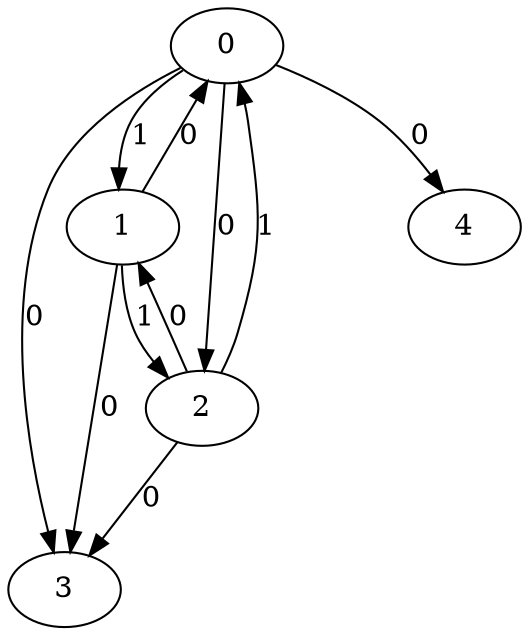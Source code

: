 // Source:2233 Canonical: -1 1 0 0 0 0 -1 1 0 -1 1 0 -1 0 -1 -1 -1 -1 -1 -1 -1 -1 -1 -1 -1
digraph HRA_from_2233_graph_000 {
  0 -> 1 [label="1"];
  0 -> 2 [label="0"];
  0 -> 3 [label="0"];
  1 -> 0 [label="0"];
  1 -> 2 [label="1"];
  1 -> 3 [label="0"];
  2 -> 0 [label="1"];
  2 -> 1 [label="0"];
  2 -> 3 [label="0"];
  0 -> 4 [label="0"];
}

// Source:2233 Canonical: -1 1 0 0 0 0 -1 1 0 -1 1 0 -1 0 -1 -1 -1 -1 -1 -1 0 -1 -1 -1 -1
digraph HRA_from_2233_graph_001 {
  0 -> 1 [label="1"];
  0 -> 2 [label="0"];
  0 -> 3 [label="0"];
  1 -> 0 [label="0"];
  1 -> 2 [label="1"];
  1 -> 3 [label="0"];
  2 -> 0 [label="1"];
  2 -> 1 [label="0"];
  2 -> 3 [label="0"];
  0 -> 4 [label="0"];
  4 -> 0 [label="0"];
}

// Source:2233 Canonical: -1 1 0 0 -1 0 -1 1 0 0 1 0 -1 0 -1 -1 -1 -1 -1 -1 -1 -1 -1 -1 -1
digraph HRA_from_2233_graph_002 {
  0 -> 1 [label="1"];
  0 -> 2 [label="0"];
  0 -> 3 [label="0"];
  1 -> 0 [label="0"];
  1 -> 2 [label="1"];
  1 -> 3 [label="0"];
  2 -> 0 [label="1"];
  2 -> 1 [label="0"];
  2 -> 3 [label="0"];
  1 -> 4 [label="0"];
}

// Source:2233 Canonical: -1 1 0 0 0 0 -1 1 0 0 1 0 -1 0 -1 -1 -1 -1 -1 -1 -1 -1 -1 -1 -1
digraph HRA_from_2233_graph_003 {
  0 -> 1 [label="1"];
  0 -> 2 [label="0"];
  0 -> 3 [label="0"];
  1 -> 0 [label="0"];
  1 -> 2 [label="1"];
  1 -> 3 [label="0"];
  2 -> 0 [label="1"];
  2 -> 1 [label="0"];
  2 -> 3 [label="0"];
  0 -> 4 [label="0"];
  1 -> 4 [label="0"];
}

// Source:2233 Canonical: -1 1 0 0 -1 0 -1 1 0 0 1 0 -1 0 -1 -1 -1 -1 -1 -1 0 -1 -1 -1 -1
digraph HRA_from_2233_graph_004 {
  0 -> 1 [label="1"];
  0 -> 2 [label="0"];
  0 -> 3 [label="0"];
  1 -> 0 [label="0"];
  1 -> 2 [label="1"];
  1 -> 3 [label="0"];
  2 -> 0 [label="1"];
  2 -> 1 [label="0"];
  2 -> 3 [label="0"];
  4 -> 0 [label="0"];
  1 -> 4 [label="0"];
}

// Source:2233 Canonical: -1 1 0 0 0 0 -1 1 0 0 1 0 -1 0 -1 -1 -1 -1 -1 -1 0 -1 -1 -1 -1
digraph HRA_from_2233_graph_005 {
  0 -> 1 [label="1"];
  0 -> 2 [label="0"];
  0 -> 3 [label="0"];
  1 -> 0 [label="0"];
  1 -> 2 [label="1"];
  1 -> 3 [label="0"];
  2 -> 0 [label="1"];
  2 -> 1 [label="0"];
  2 -> 3 [label="0"];
  0 -> 4 [label="0"];
  4 -> 0 [label="0"];
  1 -> 4 [label="0"];
}

// Source:2233 Canonical: -1 1 0 0 0 0 -1 1 0 -1 1 0 -1 0 -1 -1 -1 -1 -1 -1 -1 0 -1 -1 -1
digraph HRA_from_2233_graph_006 {
  0 -> 1 [label="1"];
  0 -> 2 [label="0"];
  0 -> 3 [label="0"];
  1 -> 0 [label="0"];
  1 -> 2 [label="1"];
  1 -> 3 [label="0"];
  2 -> 0 [label="1"];
  2 -> 1 [label="0"];
  2 -> 3 [label="0"];
  0 -> 4 [label="0"];
  4 -> 1 [label="0"];
}

// Source:2233 Canonical: -1 1 0 0 0 0 -1 1 0 -1 1 0 -1 0 -1 -1 -1 -1 -1 -1 0 0 -1 -1 -1
digraph HRA_from_2233_graph_007 {
  0 -> 1 [label="1"];
  0 -> 2 [label="0"];
  0 -> 3 [label="0"];
  1 -> 0 [label="0"];
  1 -> 2 [label="1"];
  1 -> 3 [label="0"];
  2 -> 0 [label="1"];
  2 -> 1 [label="0"];
  2 -> 3 [label="0"];
  0 -> 4 [label="0"];
  4 -> 0 [label="0"];
  4 -> 1 [label="0"];
}

// Source:2233 Canonical: -1 1 0 0 -1 0 -1 1 0 0 1 0 -1 0 -1 -1 -1 -1 -1 -1 -1 0 -1 -1 -1
digraph HRA_from_2233_graph_008 {
  0 -> 1 [label="1"];
  0 -> 2 [label="0"];
  0 -> 3 [label="0"];
  1 -> 0 [label="0"];
  1 -> 2 [label="1"];
  1 -> 3 [label="0"];
  2 -> 0 [label="1"];
  2 -> 1 [label="0"];
  2 -> 3 [label="0"];
  1 -> 4 [label="0"];
  4 -> 1 [label="0"];
}

// Source:2233 Canonical: -1 1 0 0 0 0 -1 1 0 0 1 0 -1 0 -1 -1 -1 -1 -1 -1 -1 0 -1 -1 -1
digraph HRA_from_2233_graph_009 {
  0 -> 1 [label="1"];
  0 -> 2 [label="0"];
  0 -> 3 [label="0"];
  1 -> 0 [label="0"];
  1 -> 2 [label="1"];
  1 -> 3 [label="0"];
  2 -> 0 [label="1"];
  2 -> 1 [label="0"];
  2 -> 3 [label="0"];
  0 -> 4 [label="0"];
  1 -> 4 [label="0"];
  4 -> 1 [label="0"];
}

// Source:2233 Canonical: -1 1 0 0 -1 0 -1 1 0 0 1 0 -1 0 -1 -1 -1 -1 -1 -1 0 0 -1 -1 -1
digraph HRA_from_2233_graph_010 {
  0 -> 1 [label="1"];
  0 -> 2 [label="0"];
  0 -> 3 [label="0"];
  1 -> 0 [label="0"];
  1 -> 2 [label="1"];
  1 -> 3 [label="0"];
  2 -> 0 [label="1"];
  2 -> 1 [label="0"];
  2 -> 3 [label="0"];
  4 -> 0 [label="0"];
  1 -> 4 [label="0"];
  4 -> 1 [label="0"];
}

// Source:2233 Canonical: -1 1 0 0 0 0 -1 1 0 0 1 0 -1 0 -1 -1 -1 -1 -1 -1 0 0 -1 -1 -1
digraph HRA_from_2233_graph_011 {
  0 -> 1 [label="1"];
  0 -> 2 [label="0"];
  0 -> 3 [label="0"];
  1 -> 0 [label="0"];
  1 -> 2 [label="1"];
  1 -> 3 [label="0"];
  2 -> 0 [label="1"];
  2 -> 1 [label="0"];
  2 -> 3 [label="0"];
  0 -> 4 [label="0"];
  4 -> 0 [label="0"];
  1 -> 4 [label="0"];
  4 -> 1 [label="0"];
}

// Source:2233 Canonical: -1 1 0 0 -1 0 -1 1 0 -1 1 0 -1 0 0 -1 -1 -1 -1 -1 -1 -1 -1 -1 -1
digraph HRA_from_2233_graph_012 {
  0 -> 1 [label="1"];
  0 -> 2 [label="0"];
  0 -> 3 [label="0"];
  1 -> 0 [label="0"];
  1 -> 2 [label="1"];
  1 -> 3 [label="0"];
  2 -> 0 [label="1"];
  2 -> 1 [label="0"];
  2 -> 3 [label="0"];
  2 -> 4 [label="0"];
}

// Source:2233 Canonical: -1 1 0 0 0 0 -1 1 0 -1 1 0 -1 0 0 -1 -1 -1 -1 -1 -1 -1 -1 -1 -1
digraph HRA_from_2233_graph_013 {
  0 -> 1 [label="1"];
  0 -> 2 [label="0"];
  0 -> 3 [label="0"];
  1 -> 0 [label="0"];
  1 -> 2 [label="1"];
  1 -> 3 [label="0"];
  2 -> 0 [label="1"];
  2 -> 1 [label="0"];
  2 -> 3 [label="0"];
  0 -> 4 [label="0"];
  2 -> 4 [label="0"];
}

// Source:2233 Canonical: -1 1 0 0 -1 0 -1 1 0 -1 1 0 -1 0 0 -1 -1 -1 -1 -1 0 -1 -1 -1 -1
digraph HRA_from_2233_graph_014 {
  0 -> 1 [label="1"];
  0 -> 2 [label="0"];
  0 -> 3 [label="0"];
  1 -> 0 [label="0"];
  1 -> 2 [label="1"];
  1 -> 3 [label="0"];
  2 -> 0 [label="1"];
  2 -> 1 [label="0"];
  2 -> 3 [label="0"];
  4 -> 0 [label="0"];
  2 -> 4 [label="0"];
}

// Source:2233 Canonical: -1 1 0 0 0 0 -1 1 0 -1 1 0 -1 0 0 -1 -1 -1 -1 -1 0 -1 -1 -1 -1
digraph HRA_from_2233_graph_015 {
  0 -> 1 [label="1"];
  0 -> 2 [label="0"];
  0 -> 3 [label="0"];
  1 -> 0 [label="0"];
  1 -> 2 [label="1"];
  1 -> 3 [label="0"];
  2 -> 0 [label="1"];
  2 -> 1 [label="0"];
  2 -> 3 [label="0"];
  0 -> 4 [label="0"];
  4 -> 0 [label="0"];
  2 -> 4 [label="0"];
}

// Source:2233 Canonical: -1 1 0 0 -1 0 -1 1 0 0 1 0 -1 0 0 -1 -1 -1 -1 -1 -1 -1 -1 -1 -1
digraph HRA_from_2233_graph_016 {
  0 -> 1 [label="1"];
  0 -> 2 [label="0"];
  0 -> 3 [label="0"];
  1 -> 0 [label="0"];
  1 -> 2 [label="1"];
  1 -> 3 [label="0"];
  2 -> 0 [label="1"];
  2 -> 1 [label="0"];
  2 -> 3 [label="0"];
  1 -> 4 [label="0"];
  2 -> 4 [label="0"];
}

// Source:2233 Canonical: -1 1 0 0 0 0 -1 1 0 0 1 0 -1 0 0 -1 -1 -1 -1 -1 -1 -1 -1 -1 -1
digraph HRA_from_2233_graph_017 {
  0 -> 1 [label="1"];
  0 -> 2 [label="0"];
  0 -> 3 [label="0"];
  1 -> 0 [label="0"];
  1 -> 2 [label="1"];
  1 -> 3 [label="0"];
  2 -> 0 [label="1"];
  2 -> 1 [label="0"];
  2 -> 3 [label="0"];
  0 -> 4 [label="0"];
  1 -> 4 [label="0"];
  2 -> 4 [label="0"];
}

// Source:2233 Canonical: -1 1 0 0 -1 0 -1 1 0 0 1 0 -1 0 0 -1 -1 -1 -1 -1 0 -1 -1 -1 -1
digraph HRA_from_2233_graph_018 {
  0 -> 1 [label="1"];
  0 -> 2 [label="0"];
  0 -> 3 [label="0"];
  1 -> 0 [label="0"];
  1 -> 2 [label="1"];
  1 -> 3 [label="0"];
  2 -> 0 [label="1"];
  2 -> 1 [label="0"];
  2 -> 3 [label="0"];
  4 -> 0 [label="0"];
  1 -> 4 [label="0"];
  2 -> 4 [label="0"];
}

// Source:2233 Canonical: -1 1 0 0 0 0 -1 1 0 0 1 0 -1 0 0 -1 -1 -1 -1 -1 0 -1 -1 -1 -1
digraph HRA_from_2233_graph_019 {
  0 -> 1 [label="1"];
  0 -> 2 [label="0"];
  0 -> 3 [label="0"];
  1 -> 0 [label="0"];
  1 -> 2 [label="1"];
  1 -> 3 [label="0"];
  2 -> 0 [label="1"];
  2 -> 1 [label="0"];
  2 -> 3 [label="0"];
  0 -> 4 [label="0"];
  4 -> 0 [label="0"];
  1 -> 4 [label="0"];
  2 -> 4 [label="0"];
}

// Source:2233 Canonical: -1 1 0 0 -1 0 -1 1 0 -1 1 0 -1 0 0 -1 -1 -1 -1 -1 -1 0 -1 -1 -1
digraph HRA_from_2233_graph_020 {
  0 -> 1 [label="1"];
  0 -> 2 [label="0"];
  0 -> 3 [label="0"];
  1 -> 0 [label="0"];
  1 -> 2 [label="1"];
  1 -> 3 [label="0"];
  2 -> 0 [label="1"];
  2 -> 1 [label="0"];
  2 -> 3 [label="0"];
  4 -> 1 [label="0"];
  2 -> 4 [label="0"];
}

// Source:2233 Canonical: -1 1 0 0 0 0 -1 1 0 -1 1 0 -1 0 0 -1 -1 -1 -1 -1 -1 0 -1 -1 -1
digraph HRA_from_2233_graph_021 {
  0 -> 1 [label="1"];
  0 -> 2 [label="0"];
  0 -> 3 [label="0"];
  1 -> 0 [label="0"];
  1 -> 2 [label="1"];
  1 -> 3 [label="0"];
  2 -> 0 [label="1"];
  2 -> 1 [label="0"];
  2 -> 3 [label="0"];
  0 -> 4 [label="0"];
  4 -> 1 [label="0"];
  2 -> 4 [label="0"];
}

// Source:2233 Canonical: -1 1 0 0 -1 0 -1 1 0 -1 1 0 -1 0 0 -1 -1 -1 -1 -1 0 0 -1 -1 -1
digraph HRA_from_2233_graph_022 {
  0 -> 1 [label="1"];
  0 -> 2 [label="0"];
  0 -> 3 [label="0"];
  1 -> 0 [label="0"];
  1 -> 2 [label="1"];
  1 -> 3 [label="0"];
  2 -> 0 [label="1"];
  2 -> 1 [label="0"];
  2 -> 3 [label="0"];
  4 -> 0 [label="0"];
  4 -> 1 [label="0"];
  2 -> 4 [label="0"];
}

// Source:2233 Canonical: -1 1 0 0 0 0 -1 1 0 -1 1 0 -1 0 0 -1 -1 -1 -1 -1 0 0 -1 -1 -1
digraph HRA_from_2233_graph_023 {
  0 -> 1 [label="1"];
  0 -> 2 [label="0"];
  0 -> 3 [label="0"];
  1 -> 0 [label="0"];
  1 -> 2 [label="1"];
  1 -> 3 [label="0"];
  2 -> 0 [label="1"];
  2 -> 1 [label="0"];
  2 -> 3 [label="0"];
  0 -> 4 [label="0"];
  4 -> 0 [label="0"];
  4 -> 1 [label="0"];
  2 -> 4 [label="0"];
}

// Source:2233 Canonical: -1 1 0 0 -1 0 -1 1 0 0 1 0 -1 0 0 -1 -1 -1 -1 -1 -1 0 -1 -1 -1
digraph HRA_from_2233_graph_024 {
  0 -> 1 [label="1"];
  0 -> 2 [label="0"];
  0 -> 3 [label="0"];
  1 -> 0 [label="0"];
  1 -> 2 [label="1"];
  1 -> 3 [label="0"];
  2 -> 0 [label="1"];
  2 -> 1 [label="0"];
  2 -> 3 [label="0"];
  1 -> 4 [label="0"];
  4 -> 1 [label="0"];
  2 -> 4 [label="0"];
}

// Source:2233 Canonical: -1 1 0 0 0 0 -1 1 0 0 1 0 -1 0 0 -1 -1 -1 -1 -1 -1 0 -1 -1 -1
digraph HRA_from_2233_graph_025 {
  0 -> 1 [label="1"];
  0 -> 2 [label="0"];
  0 -> 3 [label="0"];
  1 -> 0 [label="0"];
  1 -> 2 [label="1"];
  1 -> 3 [label="0"];
  2 -> 0 [label="1"];
  2 -> 1 [label="0"];
  2 -> 3 [label="0"];
  0 -> 4 [label="0"];
  1 -> 4 [label="0"];
  4 -> 1 [label="0"];
  2 -> 4 [label="0"];
}

// Source:2233 Canonical: -1 1 0 0 -1 0 -1 1 0 0 1 0 -1 0 0 -1 -1 -1 -1 -1 0 0 -1 -1 -1
digraph HRA_from_2233_graph_026 {
  0 -> 1 [label="1"];
  0 -> 2 [label="0"];
  0 -> 3 [label="0"];
  1 -> 0 [label="0"];
  1 -> 2 [label="1"];
  1 -> 3 [label="0"];
  2 -> 0 [label="1"];
  2 -> 1 [label="0"];
  2 -> 3 [label="0"];
  4 -> 0 [label="0"];
  1 -> 4 [label="0"];
  4 -> 1 [label="0"];
  2 -> 4 [label="0"];
}

// Source:2233 Canonical: -1 1 0 0 0 0 -1 1 0 0 1 0 -1 0 0 -1 -1 -1 -1 -1 0 0 -1 -1 -1
digraph HRA_from_2233_graph_027 {
  0 -> 1 [label="1"];
  0 -> 2 [label="0"];
  0 -> 3 [label="0"];
  1 -> 0 [label="0"];
  1 -> 2 [label="1"];
  1 -> 3 [label="0"];
  2 -> 0 [label="1"];
  2 -> 1 [label="0"];
  2 -> 3 [label="0"];
  0 -> 4 [label="0"];
  4 -> 0 [label="0"];
  1 -> 4 [label="0"];
  4 -> 1 [label="0"];
  2 -> 4 [label="0"];
}

// Source:2233 Canonical: -1 1 0 0 0 0 -1 1 0 -1 1 0 -1 0 -1 -1 -1 -1 -1 -1 -1 -1 0 -1 -1
digraph HRA_from_2233_graph_028 {
  0 -> 1 [label="1"];
  0 -> 2 [label="0"];
  0 -> 3 [label="0"];
  1 -> 0 [label="0"];
  1 -> 2 [label="1"];
  1 -> 3 [label="0"];
  2 -> 0 [label="1"];
  2 -> 1 [label="0"];
  2 -> 3 [label="0"];
  0 -> 4 [label="0"];
  4 -> 2 [label="0"];
}

// Source:2233 Canonical: -1 1 0 0 0 0 -1 1 0 -1 1 0 -1 0 -1 -1 -1 -1 -1 -1 0 -1 0 -1 -1
digraph HRA_from_2233_graph_029 {
  0 -> 1 [label="1"];
  0 -> 2 [label="0"];
  0 -> 3 [label="0"];
  1 -> 0 [label="0"];
  1 -> 2 [label="1"];
  1 -> 3 [label="0"];
  2 -> 0 [label="1"];
  2 -> 1 [label="0"];
  2 -> 3 [label="0"];
  0 -> 4 [label="0"];
  4 -> 0 [label="0"];
  4 -> 2 [label="0"];
}

// Source:2233 Canonical: -1 1 0 0 -1 0 -1 1 0 0 1 0 -1 0 -1 -1 -1 -1 -1 -1 -1 -1 0 -1 -1
digraph HRA_from_2233_graph_030 {
  0 -> 1 [label="1"];
  0 -> 2 [label="0"];
  0 -> 3 [label="0"];
  1 -> 0 [label="0"];
  1 -> 2 [label="1"];
  1 -> 3 [label="0"];
  2 -> 0 [label="1"];
  2 -> 1 [label="0"];
  2 -> 3 [label="0"];
  1 -> 4 [label="0"];
  4 -> 2 [label="0"];
}

// Source:2233 Canonical: -1 1 0 0 0 0 -1 1 0 0 1 0 -1 0 -1 -1 -1 -1 -1 -1 -1 -1 0 -1 -1
digraph HRA_from_2233_graph_031 {
  0 -> 1 [label="1"];
  0 -> 2 [label="0"];
  0 -> 3 [label="0"];
  1 -> 0 [label="0"];
  1 -> 2 [label="1"];
  1 -> 3 [label="0"];
  2 -> 0 [label="1"];
  2 -> 1 [label="0"];
  2 -> 3 [label="0"];
  0 -> 4 [label="0"];
  1 -> 4 [label="0"];
  4 -> 2 [label="0"];
}

// Source:2233 Canonical: -1 1 0 0 -1 0 -1 1 0 0 1 0 -1 0 -1 -1 -1 -1 -1 -1 0 -1 0 -1 -1
digraph HRA_from_2233_graph_032 {
  0 -> 1 [label="1"];
  0 -> 2 [label="0"];
  0 -> 3 [label="0"];
  1 -> 0 [label="0"];
  1 -> 2 [label="1"];
  1 -> 3 [label="0"];
  2 -> 0 [label="1"];
  2 -> 1 [label="0"];
  2 -> 3 [label="0"];
  4 -> 0 [label="0"];
  1 -> 4 [label="0"];
  4 -> 2 [label="0"];
}

// Source:2233 Canonical: -1 1 0 0 0 0 -1 1 0 0 1 0 -1 0 -1 -1 -1 -1 -1 -1 0 -1 0 -1 -1
digraph HRA_from_2233_graph_033 {
  0 -> 1 [label="1"];
  0 -> 2 [label="0"];
  0 -> 3 [label="0"];
  1 -> 0 [label="0"];
  1 -> 2 [label="1"];
  1 -> 3 [label="0"];
  2 -> 0 [label="1"];
  2 -> 1 [label="0"];
  2 -> 3 [label="0"];
  0 -> 4 [label="0"];
  4 -> 0 [label="0"];
  1 -> 4 [label="0"];
  4 -> 2 [label="0"];
}

// Source:2233 Canonical: -1 1 0 0 0 0 -1 1 0 -1 1 0 -1 0 -1 -1 -1 -1 -1 -1 -1 0 0 -1 -1
digraph HRA_from_2233_graph_034 {
  0 -> 1 [label="1"];
  0 -> 2 [label="0"];
  0 -> 3 [label="0"];
  1 -> 0 [label="0"];
  1 -> 2 [label="1"];
  1 -> 3 [label="0"];
  2 -> 0 [label="1"];
  2 -> 1 [label="0"];
  2 -> 3 [label="0"];
  0 -> 4 [label="0"];
  4 -> 1 [label="0"];
  4 -> 2 [label="0"];
}

// Source:2233 Canonical: -1 1 0 0 0 0 -1 1 0 -1 1 0 -1 0 -1 -1 -1 -1 -1 -1 0 0 0 -1 -1
digraph HRA_from_2233_graph_035 {
  0 -> 1 [label="1"];
  0 -> 2 [label="0"];
  0 -> 3 [label="0"];
  1 -> 0 [label="0"];
  1 -> 2 [label="1"];
  1 -> 3 [label="0"];
  2 -> 0 [label="1"];
  2 -> 1 [label="0"];
  2 -> 3 [label="0"];
  0 -> 4 [label="0"];
  4 -> 0 [label="0"];
  4 -> 1 [label="0"];
  4 -> 2 [label="0"];
}

// Source:2233 Canonical: -1 1 0 0 -1 0 -1 1 0 0 1 0 -1 0 -1 -1 -1 -1 -1 -1 -1 0 0 -1 -1
digraph HRA_from_2233_graph_036 {
  0 -> 1 [label="1"];
  0 -> 2 [label="0"];
  0 -> 3 [label="0"];
  1 -> 0 [label="0"];
  1 -> 2 [label="1"];
  1 -> 3 [label="0"];
  2 -> 0 [label="1"];
  2 -> 1 [label="0"];
  2 -> 3 [label="0"];
  1 -> 4 [label="0"];
  4 -> 1 [label="0"];
  4 -> 2 [label="0"];
}

// Source:2233 Canonical: -1 1 0 0 0 0 -1 1 0 0 1 0 -1 0 -1 -1 -1 -1 -1 -1 -1 0 0 -1 -1
digraph HRA_from_2233_graph_037 {
  0 -> 1 [label="1"];
  0 -> 2 [label="0"];
  0 -> 3 [label="0"];
  1 -> 0 [label="0"];
  1 -> 2 [label="1"];
  1 -> 3 [label="0"];
  2 -> 0 [label="1"];
  2 -> 1 [label="0"];
  2 -> 3 [label="0"];
  0 -> 4 [label="0"];
  1 -> 4 [label="0"];
  4 -> 1 [label="0"];
  4 -> 2 [label="0"];
}

// Source:2233 Canonical: -1 1 0 0 -1 0 -1 1 0 0 1 0 -1 0 -1 -1 -1 -1 -1 -1 0 0 0 -1 -1
digraph HRA_from_2233_graph_038 {
  0 -> 1 [label="1"];
  0 -> 2 [label="0"];
  0 -> 3 [label="0"];
  1 -> 0 [label="0"];
  1 -> 2 [label="1"];
  1 -> 3 [label="0"];
  2 -> 0 [label="1"];
  2 -> 1 [label="0"];
  2 -> 3 [label="0"];
  4 -> 0 [label="0"];
  1 -> 4 [label="0"];
  4 -> 1 [label="0"];
  4 -> 2 [label="0"];
}

// Source:2233 Canonical: -1 1 0 0 0 0 -1 1 0 0 1 0 -1 0 -1 -1 -1 -1 -1 -1 0 0 0 -1 -1
digraph HRA_from_2233_graph_039 {
  0 -> 1 [label="1"];
  0 -> 2 [label="0"];
  0 -> 3 [label="0"];
  1 -> 0 [label="0"];
  1 -> 2 [label="1"];
  1 -> 3 [label="0"];
  2 -> 0 [label="1"];
  2 -> 1 [label="0"];
  2 -> 3 [label="0"];
  0 -> 4 [label="0"];
  4 -> 0 [label="0"];
  1 -> 4 [label="0"];
  4 -> 1 [label="0"];
  4 -> 2 [label="0"];
}

// Source:2233 Canonical: -1 1 0 0 -1 0 -1 1 0 -1 1 0 -1 0 0 -1 -1 -1 -1 -1 -1 -1 0 -1 -1
digraph HRA_from_2233_graph_040 {
  0 -> 1 [label="1"];
  0 -> 2 [label="0"];
  0 -> 3 [label="0"];
  1 -> 0 [label="0"];
  1 -> 2 [label="1"];
  1 -> 3 [label="0"];
  2 -> 0 [label="1"];
  2 -> 1 [label="0"];
  2 -> 3 [label="0"];
  2 -> 4 [label="0"];
  4 -> 2 [label="0"];
}

// Source:2233 Canonical: -1 1 0 0 0 0 -1 1 0 -1 1 0 -1 0 0 -1 -1 -1 -1 -1 -1 -1 0 -1 -1
digraph HRA_from_2233_graph_041 {
  0 -> 1 [label="1"];
  0 -> 2 [label="0"];
  0 -> 3 [label="0"];
  1 -> 0 [label="0"];
  1 -> 2 [label="1"];
  1 -> 3 [label="0"];
  2 -> 0 [label="1"];
  2 -> 1 [label="0"];
  2 -> 3 [label="0"];
  0 -> 4 [label="0"];
  2 -> 4 [label="0"];
  4 -> 2 [label="0"];
}

// Source:2233 Canonical: -1 1 0 0 -1 0 -1 1 0 -1 1 0 -1 0 0 -1 -1 -1 -1 -1 0 -1 0 -1 -1
digraph HRA_from_2233_graph_042 {
  0 -> 1 [label="1"];
  0 -> 2 [label="0"];
  0 -> 3 [label="0"];
  1 -> 0 [label="0"];
  1 -> 2 [label="1"];
  1 -> 3 [label="0"];
  2 -> 0 [label="1"];
  2 -> 1 [label="0"];
  2 -> 3 [label="0"];
  4 -> 0 [label="0"];
  2 -> 4 [label="0"];
  4 -> 2 [label="0"];
}

// Source:2233 Canonical: -1 1 0 0 0 0 -1 1 0 -1 1 0 -1 0 0 -1 -1 -1 -1 -1 0 -1 0 -1 -1
digraph HRA_from_2233_graph_043 {
  0 -> 1 [label="1"];
  0 -> 2 [label="0"];
  0 -> 3 [label="0"];
  1 -> 0 [label="0"];
  1 -> 2 [label="1"];
  1 -> 3 [label="0"];
  2 -> 0 [label="1"];
  2 -> 1 [label="0"];
  2 -> 3 [label="0"];
  0 -> 4 [label="0"];
  4 -> 0 [label="0"];
  2 -> 4 [label="0"];
  4 -> 2 [label="0"];
}

// Source:2233 Canonical: -1 1 0 0 -1 0 -1 1 0 0 1 0 -1 0 0 -1 -1 -1 -1 -1 -1 -1 0 -1 -1
digraph HRA_from_2233_graph_044 {
  0 -> 1 [label="1"];
  0 -> 2 [label="0"];
  0 -> 3 [label="0"];
  1 -> 0 [label="0"];
  1 -> 2 [label="1"];
  1 -> 3 [label="0"];
  2 -> 0 [label="1"];
  2 -> 1 [label="0"];
  2 -> 3 [label="0"];
  1 -> 4 [label="0"];
  2 -> 4 [label="0"];
  4 -> 2 [label="0"];
}

// Source:2233 Canonical: -1 1 0 0 0 0 -1 1 0 0 1 0 -1 0 0 -1 -1 -1 -1 -1 -1 -1 0 -1 -1
digraph HRA_from_2233_graph_045 {
  0 -> 1 [label="1"];
  0 -> 2 [label="0"];
  0 -> 3 [label="0"];
  1 -> 0 [label="0"];
  1 -> 2 [label="1"];
  1 -> 3 [label="0"];
  2 -> 0 [label="1"];
  2 -> 1 [label="0"];
  2 -> 3 [label="0"];
  0 -> 4 [label="0"];
  1 -> 4 [label="0"];
  2 -> 4 [label="0"];
  4 -> 2 [label="0"];
}

// Source:2233 Canonical: -1 1 0 0 -1 0 -1 1 0 0 1 0 -1 0 0 -1 -1 -1 -1 -1 0 -1 0 -1 -1
digraph HRA_from_2233_graph_046 {
  0 -> 1 [label="1"];
  0 -> 2 [label="0"];
  0 -> 3 [label="0"];
  1 -> 0 [label="0"];
  1 -> 2 [label="1"];
  1 -> 3 [label="0"];
  2 -> 0 [label="1"];
  2 -> 1 [label="0"];
  2 -> 3 [label="0"];
  4 -> 0 [label="0"];
  1 -> 4 [label="0"];
  2 -> 4 [label="0"];
  4 -> 2 [label="0"];
}

// Source:2233 Canonical: -1 1 0 0 0 0 -1 1 0 0 1 0 -1 0 0 -1 -1 -1 -1 -1 0 -1 0 -1 -1
digraph HRA_from_2233_graph_047 {
  0 -> 1 [label="1"];
  0 -> 2 [label="0"];
  0 -> 3 [label="0"];
  1 -> 0 [label="0"];
  1 -> 2 [label="1"];
  1 -> 3 [label="0"];
  2 -> 0 [label="1"];
  2 -> 1 [label="0"];
  2 -> 3 [label="0"];
  0 -> 4 [label="0"];
  4 -> 0 [label="0"];
  1 -> 4 [label="0"];
  2 -> 4 [label="0"];
  4 -> 2 [label="0"];
}

// Source:2233 Canonical: -1 1 0 0 -1 0 -1 1 0 -1 1 0 -1 0 0 -1 -1 -1 -1 -1 -1 0 0 -1 -1
digraph HRA_from_2233_graph_048 {
  0 -> 1 [label="1"];
  0 -> 2 [label="0"];
  0 -> 3 [label="0"];
  1 -> 0 [label="0"];
  1 -> 2 [label="1"];
  1 -> 3 [label="0"];
  2 -> 0 [label="1"];
  2 -> 1 [label="0"];
  2 -> 3 [label="0"];
  4 -> 1 [label="0"];
  2 -> 4 [label="0"];
  4 -> 2 [label="0"];
}

// Source:2233 Canonical: -1 1 0 0 0 0 -1 1 0 -1 1 0 -1 0 0 -1 -1 -1 -1 -1 -1 0 0 -1 -1
digraph HRA_from_2233_graph_049 {
  0 -> 1 [label="1"];
  0 -> 2 [label="0"];
  0 -> 3 [label="0"];
  1 -> 0 [label="0"];
  1 -> 2 [label="1"];
  1 -> 3 [label="0"];
  2 -> 0 [label="1"];
  2 -> 1 [label="0"];
  2 -> 3 [label="0"];
  0 -> 4 [label="0"];
  4 -> 1 [label="0"];
  2 -> 4 [label="0"];
  4 -> 2 [label="0"];
}

// Source:2233 Canonical: -1 1 0 0 -1 0 -1 1 0 -1 1 0 -1 0 0 -1 -1 -1 -1 -1 0 0 0 -1 -1
digraph HRA_from_2233_graph_050 {
  0 -> 1 [label="1"];
  0 -> 2 [label="0"];
  0 -> 3 [label="0"];
  1 -> 0 [label="0"];
  1 -> 2 [label="1"];
  1 -> 3 [label="0"];
  2 -> 0 [label="1"];
  2 -> 1 [label="0"];
  2 -> 3 [label="0"];
  4 -> 0 [label="0"];
  4 -> 1 [label="0"];
  2 -> 4 [label="0"];
  4 -> 2 [label="0"];
}

// Source:2233 Canonical: -1 1 0 0 0 0 -1 1 0 -1 1 0 -1 0 0 -1 -1 -1 -1 -1 0 0 0 -1 -1
digraph HRA_from_2233_graph_051 {
  0 -> 1 [label="1"];
  0 -> 2 [label="0"];
  0 -> 3 [label="0"];
  1 -> 0 [label="0"];
  1 -> 2 [label="1"];
  1 -> 3 [label="0"];
  2 -> 0 [label="1"];
  2 -> 1 [label="0"];
  2 -> 3 [label="0"];
  0 -> 4 [label="0"];
  4 -> 0 [label="0"];
  4 -> 1 [label="0"];
  2 -> 4 [label="0"];
  4 -> 2 [label="0"];
}

// Source:2233 Canonical: -1 1 0 0 -1 0 -1 1 0 0 1 0 -1 0 0 -1 -1 -1 -1 -1 -1 0 0 -1 -1
digraph HRA_from_2233_graph_052 {
  0 -> 1 [label="1"];
  0 -> 2 [label="0"];
  0 -> 3 [label="0"];
  1 -> 0 [label="0"];
  1 -> 2 [label="1"];
  1 -> 3 [label="0"];
  2 -> 0 [label="1"];
  2 -> 1 [label="0"];
  2 -> 3 [label="0"];
  1 -> 4 [label="0"];
  4 -> 1 [label="0"];
  2 -> 4 [label="0"];
  4 -> 2 [label="0"];
}

// Source:2233 Canonical: -1 1 0 0 0 0 -1 1 0 0 1 0 -1 0 0 -1 -1 -1 -1 -1 -1 0 0 -1 -1
digraph HRA_from_2233_graph_053 {
  0 -> 1 [label="1"];
  0 -> 2 [label="0"];
  0 -> 3 [label="0"];
  1 -> 0 [label="0"];
  1 -> 2 [label="1"];
  1 -> 3 [label="0"];
  2 -> 0 [label="1"];
  2 -> 1 [label="0"];
  2 -> 3 [label="0"];
  0 -> 4 [label="0"];
  1 -> 4 [label="0"];
  4 -> 1 [label="0"];
  2 -> 4 [label="0"];
  4 -> 2 [label="0"];
}

// Source:2233 Canonical: -1 1 0 0 -1 0 -1 1 0 0 1 0 -1 0 0 -1 -1 -1 -1 -1 0 0 0 -1 -1
digraph HRA_from_2233_graph_054 {
  0 -> 1 [label="1"];
  0 -> 2 [label="0"];
  0 -> 3 [label="0"];
  1 -> 0 [label="0"];
  1 -> 2 [label="1"];
  1 -> 3 [label="0"];
  2 -> 0 [label="1"];
  2 -> 1 [label="0"];
  2 -> 3 [label="0"];
  4 -> 0 [label="0"];
  1 -> 4 [label="0"];
  4 -> 1 [label="0"];
  2 -> 4 [label="0"];
  4 -> 2 [label="0"];
}

// Source:2233 Canonical: -1 1 0 0 0 0 -1 1 0 0 1 0 -1 0 0 -1 -1 -1 -1 -1 0 0 0 -1 -1
digraph HRA_from_2233_graph_055 {
  0 -> 1 [label="1"];
  0 -> 2 [label="0"];
  0 -> 3 [label="0"];
  1 -> 0 [label="0"];
  1 -> 2 [label="1"];
  1 -> 3 [label="0"];
  2 -> 0 [label="1"];
  2 -> 1 [label="0"];
  2 -> 3 [label="0"];
  0 -> 4 [label="0"];
  4 -> 0 [label="0"];
  1 -> 4 [label="0"];
  4 -> 1 [label="0"];
  2 -> 4 [label="0"];
  4 -> 2 [label="0"];
}

// Source:2233 Canonical: -1 1 0 0 -1 0 -1 1 0 -1 1 0 -1 0 -1 -1 -1 -1 -1 0 -1 -1 -1 -1 -1
digraph HRA_from_2233_graph_056 {
  0 -> 1 [label="1"];
  0 -> 2 [label="0"];
  0 -> 3 [label="0"];
  1 -> 0 [label="0"];
  1 -> 2 [label="1"];
  1 -> 3 [label="0"];
  2 -> 0 [label="1"];
  2 -> 1 [label="0"];
  2 -> 3 [label="0"];
  3 -> 4 [label="0"];
}

// Source:2233 Canonical: -1 1 0 0 0 0 -1 1 0 -1 1 0 -1 0 -1 -1 -1 -1 -1 0 -1 -1 -1 -1 -1
digraph HRA_from_2233_graph_057 {
  0 -> 1 [label="1"];
  0 -> 2 [label="0"];
  0 -> 3 [label="0"];
  1 -> 0 [label="0"];
  1 -> 2 [label="1"];
  1 -> 3 [label="0"];
  2 -> 0 [label="1"];
  2 -> 1 [label="0"];
  2 -> 3 [label="0"];
  0 -> 4 [label="0"];
  3 -> 4 [label="0"];
}

// Source:2233 Canonical: -1 1 0 0 -1 0 -1 1 0 -1 1 0 -1 0 -1 -1 -1 -1 -1 0 0 -1 -1 -1 -1
digraph HRA_from_2233_graph_058 {
  0 -> 1 [label="1"];
  0 -> 2 [label="0"];
  0 -> 3 [label="0"];
  1 -> 0 [label="0"];
  1 -> 2 [label="1"];
  1 -> 3 [label="0"];
  2 -> 0 [label="1"];
  2 -> 1 [label="0"];
  2 -> 3 [label="0"];
  4 -> 0 [label="0"];
  3 -> 4 [label="0"];
}

// Source:2233 Canonical: -1 1 0 0 0 0 -1 1 0 -1 1 0 -1 0 -1 -1 -1 -1 -1 0 0 -1 -1 -1 -1
digraph HRA_from_2233_graph_059 {
  0 -> 1 [label="1"];
  0 -> 2 [label="0"];
  0 -> 3 [label="0"];
  1 -> 0 [label="0"];
  1 -> 2 [label="1"];
  1 -> 3 [label="0"];
  2 -> 0 [label="1"];
  2 -> 1 [label="0"];
  2 -> 3 [label="0"];
  0 -> 4 [label="0"];
  4 -> 0 [label="0"];
  3 -> 4 [label="0"];
}

// Source:2233 Canonical: -1 1 0 0 -1 0 -1 1 0 0 1 0 -1 0 -1 -1 -1 -1 -1 0 -1 -1 -1 -1 -1
digraph HRA_from_2233_graph_060 {
  0 -> 1 [label="1"];
  0 -> 2 [label="0"];
  0 -> 3 [label="0"];
  1 -> 0 [label="0"];
  1 -> 2 [label="1"];
  1 -> 3 [label="0"];
  2 -> 0 [label="1"];
  2 -> 1 [label="0"];
  2 -> 3 [label="0"];
  1 -> 4 [label="0"];
  3 -> 4 [label="0"];
}

// Source:2233 Canonical: -1 1 0 0 0 0 -1 1 0 0 1 0 -1 0 -1 -1 -1 -1 -1 0 -1 -1 -1 -1 -1
digraph HRA_from_2233_graph_061 {
  0 -> 1 [label="1"];
  0 -> 2 [label="0"];
  0 -> 3 [label="0"];
  1 -> 0 [label="0"];
  1 -> 2 [label="1"];
  1 -> 3 [label="0"];
  2 -> 0 [label="1"];
  2 -> 1 [label="0"];
  2 -> 3 [label="0"];
  0 -> 4 [label="0"];
  1 -> 4 [label="0"];
  3 -> 4 [label="0"];
}

// Source:2233 Canonical: -1 1 0 0 -1 0 -1 1 0 0 1 0 -1 0 -1 -1 -1 -1 -1 0 0 -1 -1 -1 -1
digraph HRA_from_2233_graph_062 {
  0 -> 1 [label="1"];
  0 -> 2 [label="0"];
  0 -> 3 [label="0"];
  1 -> 0 [label="0"];
  1 -> 2 [label="1"];
  1 -> 3 [label="0"];
  2 -> 0 [label="1"];
  2 -> 1 [label="0"];
  2 -> 3 [label="0"];
  4 -> 0 [label="0"];
  1 -> 4 [label="0"];
  3 -> 4 [label="0"];
}

// Source:2233 Canonical: -1 1 0 0 0 0 -1 1 0 0 1 0 -1 0 -1 -1 -1 -1 -1 0 0 -1 -1 -1 -1
digraph HRA_from_2233_graph_063 {
  0 -> 1 [label="1"];
  0 -> 2 [label="0"];
  0 -> 3 [label="0"];
  1 -> 0 [label="0"];
  1 -> 2 [label="1"];
  1 -> 3 [label="0"];
  2 -> 0 [label="1"];
  2 -> 1 [label="0"];
  2 -> 3 [label="0"];
  0 -> 4 [label="0"];
  4 -> 0 [label="0"];
  1 -> 4 [label="0"];
  3 -> 4 [label="0"];
}

// Source:2233 Canonical: -1 1 0 0 -1 0 -1 1 0 -1 1 0 -1 0 -1 -1 -1 -1 -1 0 -1 0 -1 -1 -1
digraph HRA_from_2233_graph_064 {
  0 -> 1 [label="1"];
  0 -> 2 [label="0"];
  0 -> 3 [label="0"];
  1 -> 0 [label="0"];
  1 -> 2 [label="1"];
  1 -> 3 [label="0"];
  2 -> 0 [label="1"];
  2 -> 1 [label="0"];
  2 -> 3 [label="0"];
  4 -> 1 [label="0"];
  3 -> 4 [label="0"];
}

// Source:2233 Canonical: -1 1 0 0 0 0 -1 1 0 -1 1 0 -1 0 -1 -1 -1 -1 -1 0 -1 0 -1 -1 -1
digraph HRA_from_2233_graph_065 {
  0 -> 1 [label="1"];
  0 -> 2 [label="0"];
  0 -> 3 [label="0"];
  1 -> 0 [label="0"];
  1 -> 2 [label="1"];
  1 -> 3 [label="0"];
  2 -> 0 [label="1"];
  2 -> 1 [label="0"];
  2 -> 3 [label="0"];
  0 -> 4 [label="0"];
  4 -> 1 [label="0"];
  3 -> 4 [label="0"];
}

// Source:2233 Canonical: -1 1 0 0 -1 0 -1 1 0 -1 1 0 -1 0 -1 -1 -1 -1 -1 0 0 0 -1 -1 -1
digraph HRA_from_2233_graph_066 {
  0 -> 1 [label="1"];
  0 -> 2 [label="0"];
  0 -> 3 [label="0"];
  1 -> 0 [label="0"];
  1 -> 2 [label="1"];
  1 -> 3 [label="0"];
  2 -> 0 [label="1"];
  2 -> 1 [label="0"];
  2 -> 3 [label="0"];
  4 -> 0 [label="0"];
  4 -> 1 [label="0"];
  3 -> 4 [label="0"];
}

// Source:2233 Canonical: -1 1 0 0 0 0 -1 1 0 -1 1 0 -1 0 -1 -1 -1 -1 -1 0 0 0 -1 -1 -1
digraph HRA_from_2233_graph_067 {
  0 -> 1 [label="1"];
  0 -> 2 [label="0"];
  0 -> 3 [label="0"];
  1 -> 0 [label="0"];
  1 -> 2 [label="1"];
  1 -> 3 [label="0"];
  2 -> 0 [label="1"];
  2 -> 1 [label="0"];
  2 -> 3 [label="0"];
  0 -> 4 [label="0"];
  4 -> 0 [label="0"];
  4 -> 1 [label="0"];
  3 -> 4 [label="0"];
}

// Source:2233 Canonical: -1 1 0 0 -1 0 -1 1 0 0 1 0 -1 0 -1 -1 -1 -1 -1 0 -1 0 -1 -1 -1
digraph HRA_from_2233_graph_068 {
  0 -> 1 [label="1"];
  0 -> 2 [label="0"];
  0 -> 3 [label="0"];
  1 -> 0 [label="0"];
  1 -> 2 [label="1"];
  1 -> 3 [label="0"];
  2 -> 0 [label="1"];
  2 -> 1 [label="0"];
  2 -> 3 [label="0"];
  1 -> 4 [label="0"];
  4 -> 1 [label="0"];
  3 -> 4 [label="0"];
}

// Source:2233 Canonical: -1 1 0 0 0 0 -1 1 0 0 1 0 -1 0 -1 -1 -1 -1 -1 0 -1 0 -1 -1 -1
digraph HRA_from_2233_graph_069 {
  0 -> 1 [label="1"];
  0 -> 2 [label="0"];
  0 -> 3 [label="0"];
  1 -> 0 [label="0"];
  1 -> 2 [label="1"];
  1 -> 3 [label="0"];
  2 -> 0 [label="1"];
  2 -> 1 [label="0"];
  2 -> 3 [label="0"];
  0 -> 4 [label="0"];
  1 -> 4 [label="0"];
  4 -> 1 [label="0"];
  3 -> 4 [label="0"];
}

// Source:2233 Canonical: -1 1 0 0 -1 0 -1 1 0 0 1 0 -1 0 -1 -1 -1 -1 -1 0 0 0 -1 -1 -1
digraph HRA_from_2233_graph_070 {
  0 -> 1 [label="1"];
  0 -> 2 [label="0"];
  0 -> 3 [label="0"];
  1 -> 0 [label="0"];
  1 -> 2 [label="1"];
  1 -> 3 [label="0"];
  2 -> 0 [label="1"];
  2 -> 1 [label="0"];
  2 -> 3 [label="0"];
  4 -> 0 [label="0"];
  1 -> 4 [label="0"];
  4 -> 1 [label="0"];
  3 -> 4 [label="0"];
}

// Source:2233 Canonical: -1 1 0 0 0 0 -1 1 0 0 1 0 -1 0 -1 -1 -1 -1 -1 0 0 0 -1 -1 -1
digraph HRA_from_2233_graph_071 {
  0 -> 1 [label="1"];
  0 -> 2 [label="0"];
  0 -> 3 [label="0"];
  1 -> 0 [label="0"];
  1 -> 2 [label="1"];
  1 -> 3 [label="0"];
  2 -> 0 [label="1"];
  2 -> 1 [label="0"];
  2 -> 3 [label="0"];
  0 -> 4 [label="0"];
  4 -> 0 [label="0"];
  1 -> 4 [label="0"];
  4 -> 1 [label="0"];
  3 -> 4 [label="0"];
}

// Source:2233 Canonical: -1 1 0 0 -1 0 -1 1 0 -1 1 0 -1 0 0 -1 -1 -1 -1 0 -1 -1 -1 -1 -1
digraph HRA_from_2233_graph_072 {
  0 -> 1 [label="1"];
  0 -> 2 [label="0"];
  0 -> 3 [label="0"];
  1 -> 0 [label="0"];
  1 -> 2 [label="1"];
  1 -> 3 [label="0"];
  2 -> 0 [label="1"];
  2 -> 1 [label="0"];
  2 -> 3 [label="0"];
  2 -> 4 [label="0"];
  3 -> 4 [label="0"];
}

// Source:2233 Canonical: -1 1 0 0 0 0 -1 1 0 -1 1 0 -1 0 0 -1 -1 -1 -1 0 -1 -1 -1 -1 -1
digraph HRA_from_2233_graph_073 {
  0 -> 1 [label="1"];
  0 -> 2 [label="0"];
  0 -> 3 [label="0"];
  1 -> 0 [label="0"];
  1 -> 2 [label="1"];
  1 -> 3 [label="0"];
  2 -> 0 [label="1"];
  2 -> 1 [label="0"];
  2 -> 3 [label="0"];
  0 -> 4 [label="0"];
  2 -> 4 [label="0"];
  3 -> 4 [label="0"];
}

// Source:2233 Canonical: -1 1 0 0 -1 0 -1 1 0 -1 1 0 -1 0 0 -1 -1 -1 -1 0 0 -1 -1 -1 -1
digraph HRA_from_2233_graph_074 {
  0 -> 1 [label="1"];
  0 -> 2 [label="0"];
  0 -> 3 [label="0"];
  1 -> 0 [label="0"];
  1 -> 2 [label="1"];
  1 -> 3 [label="0"];
  2 -> 0 [label="1"];
  2 -> 1 [label="0"];
  2 -> 3 [label="0"];
  4 -> 0 [label="0"];
  2 -> 4 [label="0"];
  3 -> 4 [label="0"];
}

// Source:2233 Canonical: -1 1 0 0 0 0 -1 1 0 -1 1 0 -1 0 0 -1 -1 -1 -1 0 0 -1 -1 -1 -1
digraph HRA_from_2233_graph_075 {
  0 -> 1 [label="1"];
  0 -> 2 [label="0"];
  0 -> 3 [label="0"];
  1 -> 0 [label="0"];
  1 -> 2 [label="1"];
  1 -> 3 [label="0"];
  2 -> 0 [label="1"];
  2 -> 1 [label="0"];
  2 -> 3 [label="0"];
  0 -> 4 [label="0"];
  4 -> 0 [label="0"];
  2 -> 4 [label="0"];
  3 -> 4 [label="0"];
}

// Source:2233 Canonical: -1 1 0 0 -1 0 -1 1 0 0 1 0 -1 0 0 -1 -1 -1 -1 0 -1 -1 -1 -1 -1
digraph HRA_from_2233_graph_076 {
  0 -> 1 [label="1"];
  0 -> 2 [label="0"];
  0 -> 3 [label="0"];
  1 -> 0 [label="0"];
  1 -> 2 [label="1"];
  1 -> 3 [label="0"];
  2 -> 0 [label="1"];
  2 -> 1 [label="0"];
  2 -> 3 [label="0"];
  1 -> 4 [label="0"];
  2 -> 4 [label="0"];
  3 -> 4 [label="0"];
}

// Source:2233 Canonical: -1 1 0 0 0 0 -1 1 0 0 1 0 -1 0 0 -1 -1 -1 -1 0 -1 -1 -1 -1 -1
digraph HRA_from_2233_graph_077 {
  0 -> 1 [label="1"];
  0 -> 2 [label="0"];
  0 -> 3 [label="0"];
  1 -> 0 [label="0"];
  1 -> 2 [label="1"];
  1 -> 3 [label="0"];
  2 -> 0 [label="1"];
  2 -> 1 [label="0"];
  2 -> 3 [label="0"];
  0 -> 4 [label="0"];
  1 -> 4 [label="0"];
  2 -> 4 [label="0"];
  3 -> 4 [label="0"];
}

// Source:2233 Canonical: -1 1 0 0 -1 0 -1 1 0 0 1 0 -1 0 0 -1 -1 -1 -1 0 0 -1 -1 -1 -1
digraph HRA_from_2233_graph_078 {
  0 -> 1 [label="1"];
  0 -> 2 [label="0"];
  0 -> 3 [label="0"];
  1 -> 0 [label="0"];
  1 -> 2 [label="1"];
  1 -> 3 [label="0"];
  2 -> 0 [label="1"];
  2 -> 1 [label="0"];
  2 -> 3 [label="0"];
  4 -> 0 [label="0"];
  1 -> 4 [label="0"];
  2 -> 4 [label="0"];
  3 -> 4 [label="0"];
}

// Source:2233 Canonical: -1 1 0 0 0 0 -1 1 0 0 1 0 -1 0 0 -1 -1 -1 -1 0 0 -1 -1 -1 -1
digraph HRA_from_2233_graph_079 {
  0 -> 1 [label="1"];
  0 -> 2 [label="0"];
  0 -> 3 [label="0"];
  1 -> 0 [label="0"];
  1 -> 2 [label="1"];
  1 -> 3 [label="0"];
  2 -> 0 [label="1"];
  2 -> 1 [label="0"];
  2 -> 3 [label="0"];
  0 -> 4 [label="0"];
  4 -> 0 [label="0"];
  1 -> 4 [label="0"];
  2 -> 4 [label="0"];
  3 -> 4 [label="0"];
}

// Source:2233 Canonical: -1 1 0 0 -1 0 -1 1 0 -1 1 0 -1 0 0 -1 -1 -1 -1 0 -1 0 -1 -1 -1
digraph HRA_from_2233_graph_080 {
  0 -> 1 [label="1"];
  0 -> 2 [label="0"];
  0 -> 3 [label="0"];
  1 -> 0 [label="0"];
  1 -> 2 [label="1"];
  1 -> 3 [label="0"];
  2 -> 0 [label="1"];
  2 -> 1 [label="0"];
  2 -> 3 [label="0"];
  4 -> 1 [label="0"];
  2 -> 4 [label="0"];
  3 -> 4 [label="0"];
}

// Source:2233 Canonical: -1 1 0 0 0 0 -1 1 0 -1 1 0 -1 0 0 -1 -1 -1 -1 0 -1 0 -1 -1 -1
digraph HRA_from_2233_graph_081 {
  0 -> 1 [label="1"];
  0 -> 2 [label="0"];
  0 -> 3 [label="0"];
  1 -> 0 [label="0"];
  1 -> 2 [label="1"];
  1 -> 3 [label="0"];
  2 -> 0 [label="1"];
  2 -> 1 [label="0"];
  2 -> 3 [label="0"];
  0 -> 4 [label="0"];
  4 -> 1 [label="0"];
  2 -> 4 [label="0"];
  3 -> 4 [label="0"];
}

// Source:2233 Canonical: -1 1 0 0 -1 0 -1 1 0 -1 1 0 -1 0 0 -1 -1 -1 -1 0 0 0 -1 -1 -1
digraph HRA_from_2233_graph_082 {
  0 -> 1 [label="1"];
  0 -> 2 [label="0"];
  0 -> 3 [label="0"];
  1 -> 0 [label="0"];
  1 -> 2 [label="1"];
  1 -> 3 [label="0"];
  2 -> 0 [label="1"];
  2 -> 1 [label="0"];
  2 -> 3 [label="0"];
  4 -> 0 [label="0"];
  4 -> 1 [label="0"];
  2 -> 4 [label="0"];
  3 -> 4 [label="0"];
}

// Source:2233 Canonical: -1 1 0 0 0 0 -1 1 0 -1 1 0 -1 0 0 -1 -1 -1 -1 0 0 0 -1 -1 -1
digraph HRA_from_2233_graph_083 {
  0 -> 1 [label="1"];
  0 -> 2 [label="0"];
  0 -> 3 [label="0"];
  1 -> 0 [label="0"];
  1 -> 2 [label="1"];
  1 -> 3 [label="0"];
  2 -> 0 [label="1"];
  2 -> 1 [label="0"];
  2 -> 3 [label="0"];
  0 -> 4 [label="0"];
  4 -> 0 [label="0"];
  4 -> 1 [label="0"];
  2 -> 4 [label="0"];
  3 -> 4 [label="0"];
}

// Source:2233 Canonical: -1 1 0 0 -1 0 -1 1 0 0 1 0 -1 0 0 -1 -1 -1 -1 0 -1 0 -1 -1 -1
digraph HRA_from_2233_graph_084 {
  0 -> 1 [label="1"];
  0 -> 2 [label="0"];
  0 -> 3 [label="0"];
  1 -> 0 [label="0"];
  1 -> 2 [label="1"];
  1 -> 3 [label="0"];
  2 -> 0 [label="1"];
  2 -> 1 [label="0"];
  2 -> 3 [label="0"];
  1 -> 4 [label="0"];
  4 -> 1 [label="0"];
  2 -> 4 [label="0"];
  3 -> 4 [label="0"];
}

// Source:2233 Canonical: -1 1 0 0 0 0 -1 1 0 0 1 0 -1 0 0 -1 -1 -1 -1 0 -1 0 -1 -1 -1
digraph HRA_from_2233_graph_085 {
  0 -> 1 [label="1"];
  0 -> 2 [label="0"];
  0 -> 3 [label="0"];
  1 -> 0 [label="0"];
  1 -> 2 [label="1"];
  1 -> 3 [label="0"];
  2 -> 0 [label="1"];
  2 -> 1 [label="0"];
  2 -> 3 [label="0"];
  0 -> 4 [label="0"];
  1 -> 4 [label="0"];
  4 -> 1 [label="0"];
  2 -> 4 [label="0"];
  3 -> 4 [label="0"];
}

// Source:2233 Canonical: -1 1 0 0 -1 0 -1 1 0 0 1 0 -1 0 0 -1 -1 -1 -1 0 0 0 -1 -1 -1
digraph HRA_from_2233_graph_086 {
  0 -> 1 [label="1"];
  0 -> 2 [label="0"];
  0 -> 3 [label="0"];
  1 -> 0 [label="0"];
  1 -> 2 [label="1"];
  1 -> 3 [label="0"];
  2 -> 0 [label="1"];
  2 -> 1 [label="0"];
  2 -> 3 [label="0"];
  4 -> 0 [label="0"];
  1 -> 4 [label="0"];
  4 -> 1 [label="0"];
  2 -> 4 [label="0"];
  3 -> 4 [label="0"];
}

// Source:2233 Canonical: -1 1 0 0 0 0 -1 1 0 0 1 0 -1 0 0 -1 -1 -1 -1 0 0 0 -1 -1 -1
digraph HRA_from_2233_graph_087 {
  0 -> 1 [label="1"];
  0 -> 2 [label="0"];
  0 -> 3 [label="0"];
  1 -> 0 [label="0"];
  1 -> 2 [label="1"];
  1 -> 3 [label="0"];
  2 -> 0 [label="1"];
  2 -> 1 [label="0"];
  2 -> 3 [label="0"];
  0 -> 4 [label="0"];
  4 -> 0 [label="0"];
  1 -> 4 [label="0"];
  4 -> 1 [label="0"];
  2 -> 4 [label="0"];
  3 -> 4 [label="0"];
}

// Source:2233 Canonical: -1 1 0 0 -1 0 -1 1 0 -1 1 0 -1 0 -1 -1 -1 -1 -1 0 -1 -1 0 -1 -1
digraph HRA_from_2233_graph_088 {
  0 -> 1 [label="1"];
  0 -> 2 [label="0"];
  0 -> 3 [label="0"];
  1 -> 0 [label="0"];
  1 -> 2 [label="1"];
  1 -> 3 [label="0"];
  2 -> 0 [label="1"];
  2 -> 1 [label="0"];
  2 -> 3 [label="0"];
  4 -> 2 [label="0"];
  3 -> 4 [label="0"];
}

// Source:2233 Canonical: -1 1 0 0 0 0 -1 1 0 -1 1 0 -1 0 -1 -1 -1 -1 -1 0 -1 -1 0 -1 -1
digraph HRA_from_2233_graph_089 {
  0 -> 1 [label="1"];
  0 -> 2 [label="0"];
  0 -> 3 [label="0"];
  1 -> 0 [label="0"];
  1 -> 2 [label="1"];
  1 -> 3 [label="0"];
  2 -> 0 [label="1"];
  2 -> 1 [label="0"];
  2 -> 3 [label="0"];
  0 -> 4 [label="0"];
  4 -> 2 [label="0"];
  3 -> 4 [label="0"];
}

// Source:2233 Canonical: -1 1 0 0 -1 0 -1 1 0 -1 1 0 -1 0 -1 -1 -1 -1 -1 0 0 -1 0 -1 -1
digraph HRA_from_2233_graph_090 {
  0 -> 1 [label="1"];
  0 -> 2 [label="0"];
  0 -> 3 [label="0"];
  1 -> 0 [label="0"];
  1 -> 2 [label="1"];
  1 -> 3 [label="0"];
  2 -> 0 [label="1"];
  2 -> 1 [label="0"];
  2 -> 3 [label="0"];
  4 -> 0 [label="0"];
  4 -> 2 [label="0"];
  3 -> 4 [label="0"];
}

// Source:2233 Canonical: -1 1 0 0 0 0 -1 1 0 -1 1 0 -1 0 -1 -1 -1 -1 -1 0 0 -1 0 -1 -1
digraph HRA_from_2233_graph_091 {
  0 -> 1 [label="1"];
  0 -> 2 [label="0"];
  0 -> 3 [label="0"];
  1 -> 0 [label="0"];
  1 -> 2 [label="1"];
  1 -> 3 [label="0"];
  2 -> 0 [label="1"];
  2 -> 1 [label="0"];
  2 -> 3 [label="0"];
  0 -> 4 [label="0"];
  4 -> 0 [label="0"];
  4 -> 2 [label="0"];
  3 -> 4 [label="0"];
}

// Source:2233 Canonical: -1 1 0 0 -1 0 -1 1 0 0 1 0 -1 0 -1 -1 -1 -1 -1 0 -1 -1 0 -1 -1
digraph HRA_from_2233_graph_092 {
  0 -> 1 [label="1"];
  0 -> 2 [label="0"];
  0 -> 3 [label="0"];
  1 -> 0 [label="0"];
  1 -> 2 [label="1"];
  1 -> 3 [label="0"];
  2 -> 0 [label="1"];
  2 -> 1 [label="0"];
  2 -> 3 [label="0"];
  1 -> 4 [label="0"];
  4 -> 2 [label="0"];
  3 -> 4 [label="0"];
}

// Source:2233 Canonical: -1 1 0 0 0 0 -1 1 0 0 1 0 -1 0 -1 -1 -1 -1 -1 0 -1 -1 0 -1 -1
digraph HRA_from_2233_graph_093 {
  0 -> 1 [label="1"];
  0 -> 2 [label="0"];
  0 -> 3 [label="0"];
  1 -> 0 [label="0"];
  1 -> 2 [label="1"];
  1 -> 3 [label="0"];
  2 -> 0 [label="1"];
  2 -> 1 [label="0"];
  2 -> 3 [label="0"];
  0 -> 4 [label="0"];
  1 -> 4 [label="0"];
  4 -> 2 [label="0"];
  3 -> 4 [label="0"];
}

// Source:2233 Canonical: -1 1 0 0 -1 0 -1 1 0 0 1 0 -1 0 -1 -1 -1 -1 -1 0 0 -1 0 -1 -1
digraph HRA_from_2233_graph_094 {
  0 -> 1 [label="1"];
  0 -> 2 [label="0"];
  0 -> 3 [label="0"];
  1 -> 0 [label="0"];
  1 -> 2 [label="1"];
  1 -> 3 [label="0"];
  2 -> 0 [label="1"];
  2 -> 1 [label="0"];
  2 -> 3 [label="0"];
  4 -> 0 [label="0"];
  1 -> 4 [label="0"];
  4 -> 2 [label="0"];
  3 -> 4 [label="0"];
}

// Source:2233 Canonical: -1 1 0 0 0 0 -1 1 0 0 1 0 -1 0 -1 -1 -1 -1 -1 0 0 -1 0 -1 -1
digraph HRA_from_2233_graph_095 {
  0 -> 1 [label="1"];
  0 -> 2 [label="0"];
  0 -> 3 [label="0"];
  1 -> 0 [label="0"];
  1 -> 2 [label="1"];
  1 -> 3 [label="0"];
  2 -> 0 [label="1"];
  2 -> 1 [label="0"];
  2 -> 3 [label="0"];
  0 -> 4 [label="0"];
  4 -> 0 [label="0"];
  1 -> 4 [label="0"];
  4 -> 2 [label="0"];
  3 -> 4 [label="0"];
}

// Source:2233 Canonical: -1 1 0 0 -1 0 -1 1 0 -1 1 0 -1 0 -1 -1 -1 -1 -1 0 -1 0 0 -1 -1
digraph HRA_from_2233_graph_096 {
  0 -> 1 [label="1"];
  0 -> 2 [label="0"];
  0 -> 3 [label="0"];
  1 -> 0 [label="0"];
  1 -> 2 [label="1"];
  1 -> 3 [label="0"];
  2 -> 0 [label="1"];
  2 -> 1 [label="0"];
  2 -> 3 [label="0"];
  4 -> 1 [label="0"];
  4 -> 2 [label="0"];
  3 -> 4 [label="0"];
}

// Source:2233 Canonical: -1 1 0 0 0 0 -1 1 0 -1 1 0 -1 0 -1 -1 -1 -1 -1 0 -1 0 0 -1 -1
digraph HRA_from_2233_graph_097 {
  0 -> 1 [label="1"];
  0 -> 2 [label="0"];
  0 -> 3 [label="0"];
  1 -> 0 [label="0"];
  1 -> 2 [label="1"];
  1 -> 3 [label="0"];
  2 -> 0 [label="1"];
  2 -> 1 [label="0"];
  2 -> 3 [label="0"];
  0 -> 4 [label="0"];
  4 -> 1 [label="0"];
  4 -> 2 [label="0"];
  3 -> 4 [label="0"];
}

// Source:2233 Canonical: -1 1 0 0 -1 0 -1 1 0 -1 1 0 -1 0 -1 -1 -1 -1 -1 0 0 0 0 -1 -1
digraph HRA_from_2233_graph_098 {
  0 -> 1 [label="1"];
  0 -> 2 [label="0"];
  0 -> 3 [label="0"];
  1 -> 0 [label="0"];
  1 -> 2 [label="1"];
  1 -> 3 [label="0"];
  2 -> 0 [label="1"];
  2 -> 1 [label="0"];
  2 -> 3 [label="0"];
  4 -> 0 [label="0"];
  4 -> 1 [label="0"];
  4 -> 2 [label="0"];
  3 -> 4 [label="0"];
}

// Source:2233 Canonical: -1 1 0 0 0 0 -1 1 0 -1 1 0 -1 0 -1 -1 -1 -1 -1 0 0 0 0 -1 -1
digraph HRA_from_2233_graph_099 {
  0 -> 1 [label="1"];
  0 -> 2 [label="0"];
  0 -> 3 [label="0"];
  1 -> 0 [label="0"];
  1 -> 2 [label="1"];
  1 -> 3 [label="0"];
  2 -> 0 [label="1"];
  2 -> 1 [label="0"];
  2 -> 3 [label="0"];
  0 -> 4 [label="0"];
  4 -> 0 [label="0"];
  4 -> 1 [label="0"];
  4 -> 2 [label="0"];
  3 -> 4 [label="0"];
}

// Source:2233 Canonical: -1 1 0 0 -1 0 -1 1 0 0 1 0 -1 0 -1 -1 -1 -1 -1 0 -1 0 0 -1 -1
digraph HRA_from_2233_graph_100 {
  0 -> 1 [label="1"];
  0 -> 2 [label="0"];
  0 -> 3 [label="0"];
  1 -> 0 [label="0"];
  1 -> 2 [label="1"];
  1 -> 3 [label="0"];
  2 -> 0 [label="1"];
  2 -> 1 [label="0"];
  2 -> 3 [label="0"];
  1 -> 4 [label="0"];
  4 -> 1 [label="0"];
  4 -> 2 [label="0"];
  3 -> 4 [label="0"];
}

// Source:2233 Canonical: -1 1 0 0 0 0 -1 1 0 0 1 0 -1 0 -1 -1 -1 -1 -1 0 -1 0 0 -1 -1
digraph HRA_from_2233_graph_101 {
  0 -> 1 [label="1"];
  0 -> 2 [label="0"];
  0 -> 3 [label="0"];
  1 -> 0 [label="0"];
  1 -> 2 [label="1"];
  1 -> 3 [label="0"];
  2 -> 0 [label="1"];
  2 -> 1 [label="0"];
  2 -> 3 [label="0"];
  0 -> 4 [label="0"];
  1 -> 4 [label="0"];
  4 -> 1 [label="0"];
  4 -> 2 [label="0"];
  3 -> 4 [label="0"];
}

// Source:2233 Canonical: -1 1 0 0 -1 0 -1 1 0 0 1 0 -1 0 -1 -1 -1 -1 -1 0 0 0 0 -1 -1
digraph HRA_from_2233_graph_102 {
  0 -> 1 [label="1"];
  0 -> 2 [label="0"];
  0 -> 3 [label="0"];
  1 -> 0 [label="0"];
  1 -> 2 [label="1"];
  1 -> 3 [label="0"];
  2 -> 0 [label="1"];
  2 -> 1 [label="0"];
  2 -> 3 [label="0"];
  4 -> 0 [label="0"];
  1 -> 4 [label="0"];
  4 -> 1 [label="0"];
  4 -> 2 [label="0"];
  3 -> 4 [label="0"];
}

// Source:2233 Canonical: -1 1 0 0 0 0 -1 1 0 0 1 0 -1 0 -1 -1 -1 -1 -1 0 0 0 0 -1 -1
digraph HRA_from_2233_graph_103 {
  0 -> 1 [label="1"];
  0 -> 2 [label="0"];
  0 -> 3 [label="0"];
  1 -> 0 [label="0"];
  1 -> 2 [label="1"];
  1 -> 3 [label="0"];
  2 -> 0 [label="1"];
  2 -> 1 [label="0"];
  2 -> 3 [label="0"];
  0 -> 4 [label="0"];
  4 -> 0 [label="0"];
  1 -> 4 [label="0"];
  4 -> 1 [label="0"];
  4 -> 2 [label="0"];
  3 -> 4 [label="0"];
}

// Source:2233 Canonical: -1 1 0 0 -1 0 -1 1 0 -1 1 0 -1 0 0 -1 -1 -1 -1 0 -1 -1 0 -1 -1
digraph HRA_from_2233_graph_104 {
  0 -> 1 [label="1"];
  0 -> 2 [label="0"];
  0 -> 3 [label="0"];
  1 -> 0 [label="0"];
  1 -> 2 [label="1"];
  1 -> 3 [label="0"];
  2 -> 0 [label="1"];
  2 -> 1 [label="0"];
  2 -> 3 [label="0"];
  2 -> 4 [label="0"];
  4 -> 2 [label="0"];
  3 -> 4 [label="0"];
}

// Source:2233 Canonical: -1 1 0 0 0 0 -1 1 0 -1 1 0 -1 0 0 -1 -1 -1 -1 0 -1 -1 0 -1 -1
digraph HRA_from_2233_graph_105 {
  0 -> 1 [label="1"];
  0 -> 2 [label="0"];
  0 -> 3 [label="0"];
  1 -> 0 [label="0"];
  1 -> 2 [label="1"];
  1 -> 3 [label="0"];
  2 -> 0 [label="1"];
  2 -> 1 [label="0"];
  2 -> 3 [label="0"];
  0 -> 4 [label="0"];
  2 -> 4 [label="0"];
  4 -> 2 [label="0"];
  3 -> 4 [label="0"];
}

// Source:2233 Canonical: -1 1 0 0 -1 0 -1 1 0 -1 1 0 -1 0 0 -1 -1 -1 -1 0 0 -1 0 -1 -1
digraph HRA_from_2233_graph_106 {
  0 -> 1 [label="1"];
  0 -> 2 [label="0"];
  0 -> 3 [label="0"];
  1 -> 0 [label="0"];
  1 -> 2 [label="1"];
  1 -> 3 [label="0"];
  2 -> 0 [label="1"];
  2 -> 1 [label="0"];
  2 -> 3 [label="0"];
  4 -> 0 [label="0"];
  2 -> 4 [label="0"];
  4 -> 2 [label="0"];
  3 -> 4 [label="0"];
}

// Source:2233 Canonical: -1 1 0 0 0 0 -1 1 0 -1 1 0 -1 0 0 -1 -1 -1 -1 0 0 -1 0 -1 -1
digraph HRA_from_2233_graph_107 {
  0 -> 1 [label="1"];
  0 -> 2 [label="0"];
  0 -> 3 [label="0"];
  1 -> 0 [label="0"];
  1 -> 2 [label="1"];
  1 -> 3 [label="0"];
  2 -> 0 [label="1"];
  2 -> 1 [label="0"];
  2 -> 3 [label="0"];
  0 -> 4 [label="0"];
  4 -> 0 [label="0"];
  2 -> 4 [label="0"];
  4 -> 2 [label="0"];
  3 -> 4 [label="0"];
}

// Source:2233 Canonical: -1 1 0 0 -1 0 -1 1 0 0 1 0 -1 0 0 -1 -1 -1 -1 0 -1 -1 0 -1 -1
digraph HRA_from_2233_graph_108 {
  0 -> 1 [label="1"];
  0 -> 2 [label="0"];
  0 -> 3 [label="0"];
  1 -> 0 [label="0"];
  1 -> 2 [label="1"];
  1 -> 3 [label="0"];
  2 -> 0 [label="1"];
  2 -> 1 [label="0"];
  2 -> 3 [label="0"];
  1 -> 4 [label="0"];
  2 -> 4 [label="0"];
  4 -> 2 [label="0"];
  3 -> 4 [label="0"];
}

// Source:2233 Canonical: -1 1 0 0 0 0 -1 1 0 0 1 0 -1 0 0 -1 -1 -1 -1 0 -1 -1 0 -1 -1
digraph HRA_from_2233_graph_109 {
  0 -> 1 [label="1"];
  0 -> 2 [label="0"];
  0 -> 3 [label="0"];
  1 -> 0 [label="0"];
  1 -> 2 [label="1"];
  1 -> 3 [label="0"];
  2 -> 0 [label="1"];
  2 -> 1 [label="0"];
  2 -> 3 [label="0"];
  0 -> 4 [label="0"];
  1 -> 4 [label="0"];
  2 -> 4 [label="0"];
  4 -> 2 [label="0"];
  3 -> 4 [label="0"];
}

// Source:2233 Canonical: -1 1 0 0 -1 0 -1 1 0 0 1 0 -1 0 0 -1 -1 -1 -1 0 0 -1 0 -1 -1
digraph HRA_from_2233_graph_110 {
  0 -> 1 [label="1"];
  0 -> 2 [label="0"];
  0 -> 3 [label="0"];
  1 -> 0 [label="0"];
  1 -> 2 [label="1"];
  1 -> 3 [label="0"];
  2 -> 0 [label="1"];
  2 -> 1 [label="0"];
  2 -> 3 [label="0"];
  4 -> 0 [label="0"];
  1 -> 4 [label="0"];
  2 -> 4 [label="0"];
  4 -> 2 [label="0"];
  3 -> 4 [label="0"];
}

// Source:2233 Canonical: -1 1 0 0 0 0 -1 1 0 0 1 0 -1 0 0 -1 -1 -1 -1 0 0 -1 0 -1 -1
digraph HRA_from_2233_graph_111 {
  0 -> 1 [label="1"];
  0 -> 2 [label="0"];
  0 -> 3 [label="0"];
  1 -> 0 [label="0"];
  1 -> 2 [label="1"];
  1 -> 3 [label="0"];
  2 -> 0 [label="1"];
  2 -> 1 [label="0"];
  2 -> 3 [label="0"];
  0 -> 4 [label="0"];
  4 -> 0 [label="0"];
  1 -> 4 [label="0"];
  2 -> 4 [label="0"];
  4 -> 2 [label="0"];
  3 -> 4 [label="0"];
}

// Source:2233 Canonical: -1 1 0 0 -1 0 -1 1 0 -1 1 0 -1 0 0 -1 -1 -1 -1 0 -1 0 0 -1 -1
digraph HRA_from_2233_graph_112 {
  0 -> 1 [label="1"];
  0 -> 2 [label="0"];
  0 -> 3 [label="0"];
  1 -> 0 [label="0"];
  1 -> 2 [label="1"];
  1 -> 3 [label="0"];
  2 -> 0 [label="1"];
  2 -> 1 [label="0"];
  2 -> 3 [label="0"];
  4 -> 1 [label="0"];
  2 -> 4 [label="0"];
  4 -> 2 [label="0"];
  3 -> 4 [label="0"];
}

// Source:2233 Canonical: -1 1 0 0 0 0 -1 1 0 -1 1 0 -1 0 0 -1 -1 -1 -1 0 -1 0 0 -1 -1
digraph HRA_from_2233_graph_113 {
  0 -> 1 [label="1"];
  0 -> 2 [label="0"];
  0 -> 3 [label="0"];
  1 -> 0 [label="0"];
  1 -> 2 [label="1"];
  1 -> 3 [label="0"];
  2 -> 0 [label="1"];
  2 -> 1 [label="0"];
  2 -> 3 [label="0"];
  0 -> 4 [label="0"];
  4 -> 1 [label="0"];
  2 -> 4 [label="0"];
  4 -> 2 [label="0"];
  3 -> 4 [label="0"];
}

// Source:2233 Canonical: -1 1 0 0 -1 0 -1 1 0 -1 1 0 -1 0 0 -1 -1 -1 -1 0 0 0 0 -1 -1
digraph HRA_from_2233_graph_114 {
  0 -> 1 [label="1"];
  0 -> 2 [label="0"];
  0 -> 3 [label="0"];
  1 -> 0 [label="0"];
  1 -> 2 [label="1"];
  1 -> 3 [label="0"];
  2 -> 0 [label="1"];
  2 -> 1 [label="0"];
  2 -> 3 [label="0"];
  4 -> 0 [label="0"];
  4 -> 1 [label="0"];
  2 -> 4 [label="0"];
  4 -> 2 [label="0"];
  3 -> 4 [label="0"];
}

// Source:2233 Canonical: -1 1 0 0 0 0 -1 1 0 -1 1 0 -1 0 0 -1 -1 -1 -1 0 0 0 0 -1 -1
digraph HRA_from_2233_graph_115 {
  0 -> 1 [label="1"];
  0 -> 2 [label="0"];
  0 -> 3 [label="0"];
  1 -> 0 [label="0"];
  1 -> 2 [label="1"];
  1 -> 3 [label="0"];
  2 -> 0 [label="1"];
  2 -> 1 [label="0"];
  2 -> 3 [label="0"];
  0 -> 4 [label="0"];
  4 -> 0 [label="0"];
  4 -> 1 [label="0"];
  2 -> 4 [label="0"];
  4 -> 2 [label="0"];
  3 -> 4 [label="0"];
}

// Source:2233 Canonical: -1 1 0 0 -1 0 -1 1 0 0 1 0 -1 0 0 -1 -1 -1 -1 0 -1 0 0 -1 -1
digraph HRA_from_2233_graph_116 {
  0 -> 1 [label="1"];
  0 -> 2 [label="0"];
  0 -> 3 [label="0"];
  1 -> 0 [label="0"];
  1 -> 2 [label="1"];
  1 -> 3 [label="0"];
  2 -> 0 [label="1"];
  2 -> 1 [label="0"];
  2 -> 3 [label="0"];
  1 -> 4 [label="0"];
  4 -> 1 [label="0"];
  2 -> 4 [label="0"];
  4 -> 2 [label="0"];
  3 -> 4 [label="0"];
}

// Source:2233 Canonical: -1 1 0 0 0 0 -1 1 0 0 1 0 -1 0 0 -1 -1 -1 -1 0 -1 0 0 -1 -1
digraph HRA_from_2233_graph_117 {
  0 -> 1 [label="1"];
  0 -> 2 [label="0"];
  0 -> 3 [label="0"];
  1 -> 0 [label="0"];
  1 -> 2 [label="1"];
  1 -> 3 [label="0"];
  2 -> 0 [label="1"];
  2 -> 1 [label="0"];
  2 -> 3 [label="0"];
  0 -> 4 [label="0"];
  1 -> 4 [label="0"];
  4 -> 1 [label="0"];
  2 -> 4 [label="0"];
  4 -> 2 [label="0"];
  3 -> 4 [label="0"];
}

// Source:2233 Canonical: -1 1 0 0 -1 0 -1 1 0 0 1 0 -1 0 0 -1 -1 -1 -1 0 0 0 0 -1 -1
digraph HRA_from_2233_graph_118 {
  0 -> 1 [label="1"];
  0 -> 2 [label="0"];
  0 -> 3 [label="0"];
  1 -> 0 [label="0"];
  1 -> 2 [label="1"];
  1 -> 3 [label="0"];
  2 -> 0 [label="1"];
  2 -> 1 [label="0"];
  2 -> 3 [label="0"];
  4 -> 0 [label="0"];
  1 -> 4 [label="0"];
  4 -> 1 [label="0"];
  2 -> 4 [label="0"];
  4 -> 2 [label="0"];
  3 -> 4 [label="0"];
}

// Source:2233 Canonical: -1 1 0 0 0 0 -1 1 0 0 1 0 -1 0 0 -1 -1 -1 -1 0 0 0 0 -1 -1
digraph HRA_from_2233_graph_119 {
  0 -> 1 [label="1"];
  0 -> 2 [label="0"];
  0 -> 3 [label="0"];
  1 -> 0 [label="0"];
  1 -> 2 [label="1"];
  1 -> 3 [label="0"];
  2 -> 0 [label="1"];
  2 -> 1 [label="0"];
  2 -> 3 [label="0"];
  0 -> 4 [label="0"];
  4 -> 0 [label="0"];
  1 -> 4 [label="0"];
  4 -> 1 [label="0"];
  2 -> 4 [label="0"];
  4 -> 2 [label="0"];
  3 -> 4 [label="0"];
}

// Source:2233 Canonical: -1 1 0 0 0 0 -1 1 0 -1 1 0 -1 0 -1 -1 -1 -1 -1 -1 -1 -1 -1 0 -1
digraph HRA_from_2233_graph_120 {
  0 -> 1 [label="1"];
  0 -> 2 [label="0"];
  0 -> 3 [label="0"];
  1 -> 0 [label="0"];
  1 -> 2 [label="1"];
  1 -> 3 [label="0"];
  2 -> 0 [label="1"];
  2 -> 1 [label="0"];
  2 -> 3 [label="0"];
  0 -> 4 [label="0"];
  4 -> 3 [label="0"];
}

// Source:2233 Canonical: -1 1 0 0 0 0 -1 1 0 -1 1 0 -1 0 -1 -1 -1 -1 -1 -1 0 -1 -1 0 -1
digraph HRA_from_2233_graph_121 {
  0 -> 1 [label="1"];
  0 -> 2 [label="0"];
  0 -> 3 [label="0"];
  1 -> 0 [label="0"];
  1 -> 2 [label="1"];
  1 -> 3 [label="0"];
  2 -> 0 [label="1"];
  2 -> 1 [label="0"];
  2 -> 3 [label="0"];
  0 -> 4 [label="0"];
  4 -> 0 [label="0"];
  4 -> 3 [label="0"];
}

// Source:2233 Canonical: -1 1 0 0 -1 0 -1 1 0 0 1 0 -1 0 -1 -1 -1 -1 -1 -1 -1 -1 -1 0 -1
digraph HRA_from_2233_graph_122 {
  0 -> 1 [label="1"];
  0 -> 2 [label="0"];
  0 -> 3 [label="0"];
  1 -> 0 [label="0"];
  1 -> 2 [label="1"];
  1 -> 3 [label="0"];
  2 -> 0 [label="1"];
  2 -> 1 [label="0"];
  2 -> 3 [label="0"];
  1 -> 4 [label="0"];
  4 -> 3 [label="0"];
}

// Source:2233 Canonical: -1 1 0 0 0 0 -1 1 0 0 1 0 -1 0 -1 -1 -1 -1 -1 -1 -1 -1 -1 0 -1
digraph HRA_from_2233_graph_123 {
  0 -> 1 [label="1"];
  0 -> 2 [label="0"];
  0 -> 3 [label="0"];
  1 -> 0 [label="0"];
  1 -> 2 [label="1"];
  1 -> 3 [label="0"];
  2 -> 0 [label="1"];
  2 -> 1 [label="0"];
  2 -> 3 [label="0"];
  0 -> 4 [label="0"];
  1 -> 4 [label="0"];
  4 -> 3 [label="0"];
}

// Source:2233 Canonical: -1 1 0 0 -1 0 -1 1 0 0 1 0 -1 0 -1 -1 -1 -1 -1 -1 0 -1 -1 0 -1
digraph HRA_from_2233_graph_124 {
  0 -> 1 [label="1"];
  0 -> 2 [label="0"];
  0 -> 3 [label="0"];
  1 -> 0 [label="0"];
  1 -> 2 [label="1"];
  1 -> 3 [label="0"];
  2 -> 0 [label="1"];
  2 -> 1 [label="0"];
  2 -> 3 [label="0"];
  4 -> 0 [label="0"];
  1 -> 4 [label="0"];
  4 -> 3 [label="0"];
}

// Source:2233 Canonical: -1 1 0 0 0 0 -1 1 0 0 1 0 -1 0 -1 -1 -1 -1 -1 -1 0 -1 -1 0 -1
digraph HRA_from_2233_graph_125 {
  0 -> 1 [label="1"];
  0 -> 2 [label="0"];
  0 -> 3 [label="0"];
  1 -> 0 [label="0"];
  1 -> 2 [label="1"];
  1 -> 3 [label="0"];
  2 -> 0 [label="1"];
  2 -> 1 [label="0"];
  2 -> 3 [label="0"];
  0 -> 4 [label="0"];
  4 -> 0 [label="0"];
  1 -> 4 [label="0"];
  4 -> 3 [label="0"];
}

// Source:2233 Canonical: -1 1 0 0 0 0 -1 1 0 -1 1 0 -1 0 -1 -1 -1 -1 -1 -1 -1 0 -1 0 -1
digraph HRA_from_2233_graph_126 {
  0 -> 1 [label="1"];
  0 -> 2 [label="0"];
  0 -> 3 [label="0"];
  1 -> 0 [label="0"];
  1 -> 2 [label="1"];
  1 -> 3 [label="0"];
  2 -> 0 [label="1"];
  2 -> 1 [label="0"];
  2 -> 3 [label="0"];
  0 -> 4 [label="0"];
  4 -> 1 [label="0"];
  4 -> 3 [label="0"];
}

// Source:2233 Canonical: -1 1 0 0 0 0 -1 1 0 -1 1 0 -1 0 -1 -1 -1 -1 -1 -1 0 0 -1 0 -1
digraph HRA_from_2233_graph_127 {
  0 -> 1 [label="1"];
  0 -> 2 [label="0"];
  0 -> 3 [label="0"];
  1 -> 0 [label="0"];
  1 -> 2 [label="1"];
  1 -> 3 [label="0"];
  2 -> 0 [label="1"];
  2 -> 1 [label="0"];
  2 -> 3 [label="0"];
  0 -> 4 [label="0"];
  4 -> 0 [label="0"];
  4 -> 1 [label="0"];
  4 -> 3 [label="0"];
}

// Source:2233 Canonical: -1 1 0 0 -1 0 -1 1 0 0 1 0 -1 0 -1 -1 -1 -1 -1 -1 -1 0 -1 0 -1
digraph HRA_from_2233_graph_128 {
  0 -> 1 [label="1"];
  0 -> 2 [label="0"];
  0 -> 3 [label="0"];
  1 -> 0 [label="0"];
  1 -> 2 [label="1"];
  1 -> 3 [label="0"];
  2 -> 0 [label="1"];
  2 -> 1 [label="0"];
  2 -> 3 [label="0"];
  1 -> 4 [label="0"];
  4 -> 1 [label="0"];
  4 -> 3 [label="0"];
}

// Source:2233 Canonical: -1 1 0 0 0 0 -1 1 0 0 1 0 -1 0 -1 -1 -1 -1 -1 -1 -1 0 -1 0 -1
digraph HRA_from_2233_graph_129 {
  0 -> 1 [label="1"];
  0 -> 2 [label="0"];
  0 -> 3 [label="0"];
  1 -> 0 [label="0"];
  1 -> 2 [label="1"];
  1 -> 3 [label="0"];
  2 -> 0 [label="1"];
  2 -> 1 [label="0"];
  2 -> 3 [label="0"];
  0 -> 4 [label="0"];
  1 -> 4 [label="0"];
  4 -> 1 [label="0"];
  4 -> 3 [label="0"];
}

// Source:2233 Canonical: -1 1 0 0 -1 0 -1 1 0 0 1 0 -1 0 -1 -1 -1 -1 -1 -1 0 0 -1 0 -1
digraph HRA_from_2233_graph_130 {
  0 -> 1 [label="1"];
  0 -> 2 [label="0"];
  0 -> 3 [label="0"];
  1 -> 0 [label="0"];
  1 -> 2 [label="1"];
  1 -> 3 [label="0"];
  2 -> 0 [label="1"];
  2 -> 1 [label="0"];
  2 -> 3 [label="0"];
  4 -> 0 [label="0"];
  1 -> 4 [label="0"];
  4 -> 1 [label="0"];
  4 -> 3 [label="0"];
}

// Source:2233 Canonical: -1 1 0 0 0 0 -1 1 0 0 1 0 -1 0 -1 -1 -1 -1 -1 -1 0 0 -1 0 -1
digraph HRA_from_2233_graph_131 {
  0 -> 1 [label="1"];
  0 -> 2 [label="0"];
  0 -> 3 [label="0"];
  1 -> 0 [label="0"];
  1 -> 2 [label="1"];
  1 -> 3 [label="0"];
  2 -> 0 [label="1"];
  2 -> 1 [label="0"];
  2 -> 3 [label="0"];
  0 -> 4 [label="0"];
  4 -> 0 [label="0"];
  1 -> 4 [label="0"];
  4 -> 1 [label="0"];
  4 -> 3 [label="0"];
}

// Source:2233 Canonical: -1 1 0 0 -1 0 -1 1 0 -1 1 0 -1 0 0 -1 -1 -1 -1 -1 -1 -1 -1 0 -1
digraph HRA_from_2233_graph_132 {
  0 -> 1 [label="1"];
  0 -> 2 [label="0"];
  0 -> 3 [label="0"];
  1 -> 0 [label="0"];
  1 -> 2 [label="1"];
  1 -> 3 [label="0"];
  2 -> 0 [label="1"];
  2 -> 1 [label="0"];
  2 -> 3 [label="0"];
  2 -> 4 [label="0"];
  4 -> 3 [label="0"];
}

// Source:2233 Canonical: -1 1 0 0 0 0 -1 1 0 -1 1 0 -1 0 0 -1 -1 -1 -1 -1 -1 -1 -1 0 -1
digraph HRA_from_2233_graph_133 {
  0 -> 1 [label="1"];
  0 -> 2 [label="0"];
  0 -> 3 [label="0"];
  1 -> 0 [label="0"];
  1 -> 2 [label="1"];
  1 -> 3 [label="0"];
  2 -> 0 [label="1"];
  2 -> 1 [label="0"];
  2 -> 3 [label="0"];
  0 -> 4 [label="0"];
  2 -> 4 [label="0"];
  4 -> 3 [label="0"];
}

// Source:2233 Canonical: -1 1 0 0 -1 0 -1 1 0 -1 1 0 -1 0 0 -1 -1 -1 -1 -1 0 -1 -1 0 -1
digraph HRA_from_2233_graph_134 {
  0 -> 1 [label="1"];
  0 -> 2 [label="0"];
  0 -> 3 [label="0"];
  1 -> 0 [label="0"];
  1 -> 2 [label="1"];
  1 -> 3 [label="0"];
  2 -> 0 [label="1"];
  2 -> 1 [label="0"];
  2 -> 3 [label="0"];
  4 -> 0 [label="0"];
  2 -> 4 [label="0"];
  4 -> 3 [label="0"];
}

// Source:2233 Canonical: -1 1 0 0 0 0 -1 1 0 -1 1 0 -1 0 0 -1 -1 -1 -1 -1 0 -1 -1 0 -1
digraph HRA_from_2233_graph_135 {
  0 -> 1 [label="1"];
  0 -> 2 [label="0"];
  0 -> 3 [label="0"];
  1 -> 0 [label="0"];
  1 -> 2 [label="1"];
  1 -> 3 [label="0"];
  2 -> 0 [label="1"];
  2 -> 1 [label="0"];
  2 -> 3 [label="0"];
  0 -> 4 [label="0"];
  4 -> 0 [label="0"];
  2 -> 4 [label="0"];
  4 -> 3 [label="0"];
}

// Source:2233 Canonical: -1 1 0 0 -1 0 -1 1 0 0 1 0 -1 0 0 -1 -1 -1 -1 -1 -1 -1 -1 0 -1
digraph HRA_from_2233_graph_136 {
  0 -> 1 [label="1"];
  0 -> 2 [label="0"];
  0 -> 3 [label="0"];
  1 -> 0 [label="0"];
  1 -> 2 [label="1"];
  1 -> 3 [label="0"];
  2 -> 0 [label="1"];
  2 -> 1 [label="0"];
  2 -> 3 [label="0"];
  1 -> 4 [label="0"];
  2 -> 4 [label="0"];
  4 -> 3 [label="0"];
}

// Source:2233 Canonical: -1 1 0 0 0 0 -1 1 0 0 1 0 -1 0 0 -1 -1 -1 -1 -1 -1 -1 -1 0 -1
digraph HRA_from_2233_graph_137 {
  0 -> 1 [label="1"];
  0 -> 2 [label="0"];
  0 -> 3 [label="0"];
  1 -> 0 [label="0"];
  1 -> 2 [label="1"];
  1 -> 3 [label="0"];
  2 -> 0 [label="1"];
  2 -> 1 [label="0"];
  2 -> 3 [label="0"];
  0 -> 4 [label="0"];
  1 -> 4 [label="0"];
  2 -> 4 [label="0"];
  4 -> 3 [label="0"];
}

// Source:2233 Canonical: -1 1 0 0 -1 0 -1 1 0 0 1 0 -1 0 0 -1 -1 -1 -1 -1 0 -1 -1 0 -1
digraph HRA_from_2233_graph_138 {
  0 -> 1 [label="1"];
  0 -> 2 [label="0"];
  0 -> 3 [label="0"];
  1 -> 0 [label="0"];
  1 -> 2 [label="1"];
  1 -> 3 [label="0"];
  2 -> 0 [label="1"];
  2 -> 1 [label="0"];
  2 -> 3 [label="0"];
  4 -> 0 [label="0"];
  1 -> 4 [label="0"];
  2 -> 4 [label="0"];
  4 -> 3 [label="0"];
}

// Source:2233 Canonical: -1 1 0 0 0 0 -1 1 0 0 1 0 -1 0 0 -1 -1 -1 -1 -1 0 -1 -1 0 -1
digraph HRA_from_2233_graph_139 {
  0 -> 1 [label="1"];
  0 -> 2 [label="0"];
  0 -> 3 [label="0"];
  1 -> 0 [label="0"];
  1 -> 2 [label="1"];
  1 -> 3 [label="0"];
  2 -> 0 [label="1"];
  2 -> 1 [label="0"];
  2 -> 3 [label="0"];
  0 -> 4 [label="0"];
  4 -> 0 [label="0"];
  1 -> 4 [label="0"];
  2 -> 4 [label="0"];
  4 -> 3 [label="0"];
}

// Source:2233 Canonical: -1 1 0 0 -1 0 -1 1 0 -1 1 0 -1 0 0 -1 -1 -1 -1 -1 -1 0 -1 0 -1
digraph HRA_from_2233_graph_140 {
  0 -> 1 [label="1"];
  0 -> 2 [label="0"];
  0 -> 3 [label="0"];
  1 -> 0 [label="0"];
  1 -> 2 [label="1"];
  1 -> 3 [label="0"];
  2 -> 0 [label="1"];
  2 -> 1 [label="0"];
  2 -> 3 [label="0"];
  4 -> 1 [label="0"];
  2 -> 4 [label="0"];
  4 -> 3 [label="0"];
}

// Source:2233 Canonical: -1 1 0 0 0 0 -1 1 0 -1 1 0 -1 0 0 -1 -1 -1 -1 -1 -1 0 -1 0 -1
digraph HRA_from_2233_graph_141 {
  0 -> 1 [label="1"];
  0 -> 2 [label="0"];
  0 -> 3 [label="0"];
  1 -> 0 [label="0"];
  1 -> 2 [label="1"];
  1 -> 3 [label="0"];
  2 -> 0 [label="1"];
  2 -> 1 [label="0"];
  2 -> 3 [label="0"];
  0 -> 4 [label="0"];
  4 -> 1 [label="0"];
  2 -> 4 [label="0"];
  4 -> 3 [label="0"];
}

// Source:2233 Canonical: -1 1 0 0 -1 0 -1 1 0 -1 1 0 -1 0 0 -1 -1 -1 -1 -1 0 0 -1 0 -1
digraph HRA_from_2233_graph_142 {
  0 -> 1 [label="1"];
  0 -> 2 [label="0"];
  0 -> 3 [label="0"];
  1 -> 0 [label="0"];
  1 -> 2 [label="1"];
  1 -> 3 [label="0"];
  2 -> 0 [label="1"];
  2 -> 1 [label="0"];
  2 -> 3 [label="0"];
  4 -> 0 [label="0"];
  4 -> 1 [label="0"];
  2 -> 4 [label="0"];
  4 -> 3 [label="0"];
}

// Source:2233 Canonical: -1 1 0 0 0 0 -1 1 0 -1 1 0 -1 0 0 -1 -1 -1 -1 -1 0 0 -1 0 -1
digraph HRA_from_2233_graph_143 {
  0 -> 1 [label="1"];
  0 -> 2 [label="0"];
  0 -> 3 [label="0"];
  1 -> 0 [label="0"];
  1 -> 2 [label="1"];
  1 -> 3 [label="0"];
  2 -> 0 [label="1"];
  2 -> 1 [label="0"];
  2 -> 3 [label="0"];
  0 -> 4 [label="0"];
  4 -> 0 [label="0"];
  4 -> 1 [label="0"];
  2 -> 4 [label="0"];
  4 -> 3 [label="0"];
}

// Source:2233 Canonical: -1 1 0 0 -1 0 -1 1 0 0 1 0 -1 0 0 -1 -1 -1 -1 -1 -1 0 -1 0 -1
digraph HRA_from_2233_graph_144 {
  0 -> 1 [label="1"];
  0 -> 2 [label="0"];
  0 -> 3 [label="0"];
  1 -> 0 [label="0"];
  1 -> 2 [label="1"];
  1 -> 3 [label="0"];
  2 -> 0 [label="1"];
  2 -> 1 [label="0"];
  2 -> 3 [label="0"];
  1 -> 4 [label="0"];
  4 -> 1 [label="0"];
  2 -> 4 [label="0"];
  4 -> 3 [label="0"];
}

// Source:2233 Canonical: -1 1 0 0 0 0 -1 1 0 0 1 0 -1 0 0 -1 -1 -1 -1 -1 -1 0 -1 0 -1
digraph HRA_from_2233_graph_145 {
  0 -> 1 [label="1"];
  0 -> 2 [label="0"];
  0 -> 3 [label="0"];
  1 -> 0 [label="0"];
  1 -> 2 [label="1"];
  1 -> 3 [label="0"];
  2 -> 0 [label="1"];
  2 -> 1 [label="0"];
  2 -> 3 [label="0"];
  0 -> 4 [label="0"];
  1 -> 4 [label="0"];
  4 -> 1 [label="0"];
  2 -> 4 [label="0"];
  4 -> 3 [label="0"];
}

// Source:2233 Canonical: -1 1 0 0 -1 0 -1 1 0 0 1 0 -1 0 0 -1 -1 -1 -1 -1 0 0 -1 0 -1
digraph HRA_from_2233_graph_146 {
  0 -> 1 [label="1"];
  0 -> 2 [label="0"];
  0 -> 3 [label="0"];
  1 -> 0 [label="0"];
  1 -> 2 [label="1"];
  1 -> 3 [label="0"];
  2 -> 0 [label="1"];
  2 -> 1 [label="0"];
  2 -> 3 [label="0"];
  4 -> 0 [label="0"];
  1 -> 4 [label="0"];
  4 -> 1 [label="0"];
  2 -> 4 [label="0"];
  4 -> 3 [label="0"];
}

// Source:2233 Canonical: -1 1 0 0 0 0 -1 1 0 0 1 0 -1 0 0 -1 -1 -1 -1 -1 0 0 -1 0 -1
digraph HRA_from_2233_graph_147 {
  0 -> 1 [label="1"];
  0 -> 2 [label="0"];
  0 -> 3 [label="0"];
  1 -> 0 [label="0"];
  1 -> 2 [label="1"];
  1 -> 3 [label="0"];
  2 -> 0 [label="1"];
  2 -> 1 [label="0"];
  2 -> 3 [label="0"];
  0 -> 4 [label="0"];
  4 -> 0 [label="0"];
  1 -> 4 [label="0"];
  4 -> 1 [label="0"];
  2 -> 4 [label="0"];
  4 -> 3 [label="0"];
}

// Source:2233 Canonical: -1 1 0 0 0 0 -1 1 0 -1 1 0 -1 0 -1 -1 -1 -1 -1 -1 -1 -1 0 0 -1
digraph HRA_from_2233_graph_148 {
  0 -> 1 [label="1"];
  0 -> 2 [label="0"];
  0 -> 3 [label="0"];
  1 -> 0 [label="0"];
  1 -> 2 [label="1"];
  1 -> 3 [label="0"];
  2 -> 0 [label="1"];
  2 -> 1 [label="0"];
  2 -> 3 [label="0"];
  0 -> 4 [label="0"];
  4 -> 2 [label="0"];
  4 -> 3 [label="0"];
}

// Source:2233 Canonical: -1 1 0 0 0 0 -1 1 0 -1 1 0 -1 0 -1 -1 -1 -1 -1 -1 0 -1 0 0 -1
digraph HRA_from_2233_graph_149 {
  0 -> 1 [label="1"];
  0 -> 2 [label="0"];
  0 -> 3 [label="0"];
  1 -> 0 [label="0"];
  1 -> 2 [label="1"];
  1 -> 3 [label="0"];
  2 -> 0 [label="1"];
  2 -> 1 [label="0"];
  2 -> 3 [label="0"];
  0 -> 4 [label="0"];
  4 -> 0 [label="0"];
  4 -> 2 [label="0"];
  4 -> 3 [label="0"];
}

// Source:2233 Canonical: -1 1 0 0 -1 0 -1 1 0 0 1 0 -1 0 -1 -1 -1 -1 -1 -1 -1 -1 0 0 -1
digraph HRA_from_2233_graph_150 {
  0 -> 1 [label="1"];
  0 -> 2 [label="0"];
  0 -> 3 [label="0"];
  1 -> 0 [label="0"];
  1 -> 2 [label="1"];
  1 -> 3 [label="0"];
  2 -> 0 [label="1"];
  2 -> 1 [label="0"];
  2 -> 3 [label="0"];
  1 -> 4 [label="0"];
  4 -> 2 [label="0"];
  4 -> 3 [label="0"];
}

// Source:2233 Canonical: -1 1 0 0 0 0 -1 1 0 0 1 0 -1 0 -1 -1 -1 -1 -1 -1 -1 -1 0 0 -1
digraph HRA_from_2233_graph_151 {
  0 -> 1 [label="1"];
  0 -> 2 [label="0"];
  0 -> 3 [label="0"];
  1 -> 0 [label="0"];
  1 -> 2 [label="1"];
  1 -> 3 [label="0"];
  2 -> 0 [label="1"];
  2 -> 1 [label="0"];
  2 -> 3 [label="0"];
  0 -> 4 [label="0"];
  1 -> 4 [label="0"];
  4 -> 2 [label="0"];
  4 -> 3 [label="0"];
}

// Source:2233 Canonical: -1 1 0 0 -1 0 -1 1 0 0 1 0 -1 0 -1 -1 -1 -1 -1 -1 0 -1 0 0 -1
digraph HRA_from_2233_graph_152 {
  0 -> 1 [label="1"];
  0 -> 2 [label="0"];
  0 -> 3 [label="0"];
  1 -> 0 [label="0"];
  1 -> 2 [label="1"];
  1 -> 3 [label="0"];
  2 -> 0 [label="1"];
  2 -> 1 [label="0"];
  2 -> 3 [label="0"];
  4 -> 0 [label="0"];
  1 -> 4 [label="0"];
  4 -> 2 [label="0"];
  4 -> 3 [label="0"];
}

// Source:2233 Canonical: -1 1 0 0 0 0 -1 1 0 0 1 0 -1 0 -1 -1 -1 -1 -1 -1 0 -1 0 0 -1
digraph HRA_from_2233_graph_153 {
  0 -> 1 [label="1"];
  0 -> 2 [label="0"];
  0 -> 3 [label="0"];
  1 -> 0 [label="0"];
  1 -> 2 [label="1"];
  1 -> 3 [label="0"];
  2 -> 0 [label="1"];
  2 -> 1 [label="0"];
  2 -> 3 [label="0"];
  0 -> 4 [label="0"];
  4 -> 0 [label="0"];
  1 -> 4 [label="0"];
  4 -> 2 [label="0"];
  4 -> 3 [label="0"];
}

// Source:2233 Canonical: -1 1 0 0 0 0 -1 1 0 -1 1 0 -1 0 -1 -1 -1 -1 -1 -1 -1 0 0 0 -1
digraph HRA_from_2233_graph_154 {
  0 -> 1 [label="1"];
  0 -> 2 [label="0"];
  0 -> 3 [label="0"];
  1 -> 0 [label="0"];
  1 -> 2 [label="1"];
  1 -> 3 [label="0"];
  2 -> 0 [label="1"];
  2 -> 1 [label="0"];
  2 -> 3 [label="0"];
  0 -> 4 [label="0"];
  4 -> 1 [label="0"];
  4 -> 2 [label="0"];
  4 -> 3 [label="0"];
}

// Source:2233 Canonical: -1 1 0 0 0 0 -1 1 0 -1 1 0 -1 0 -1 -1 -1 -1 -1 -1 0 0 0 0 -1
digraph HRA_from_2233_graph_155 {
  0 -> 1 [label="1"];
  0 -> 2 [label="0"];
  0 -> 3 [label="0"];
  1 -> 0 [label="0"];
  1 -> 2 [label="1"];
  1 -> 3 [label="0"];
  2 -> 0 [label="1"];
  2 -> 1 [label="0"];
  2 -> 3 [label="0"];
  0 -> 4 [label="0"];
  4 -> 0 [label="0"];
  4 -> 1 [label="0"];
  4 -> 2 [label="0"];
  4 -> 3 [label="0"];
}

// Source:2233 Canonical: -1 1 0 0 -1 0 -1 1 0 0 1 0 -1 0 -1 -1 -1 -1 -1 -1 -1 0 0 0 -1
digraph HRA_from_2233_graph_156 {
  0 -> 1 [label="1"];
  0 -> 2 [label="0"];
  0 -> 3 [label="0"];
  1 -> 0 [label="0"];
  1 -> 2 [label="1"];
  1 -> 3 [label="0"];
  2 -> 0 [label="1"];
  2 -> 1 [label="0"];
  2 -> 3 [label="0"];
  1 -> 4 [label="0"];
  4 -> 1 [label="0"];
  4 -> 2 [label="0"];
  4 -> 3 [label="0"];
}

// Source:2233 Canonical: -1 1 0 0 0 0 -1 1 0 0 1 0 -1 0 -1 -1 -1 -1 -1 -1 -1 0 0 0 -1
digraph HRA_from_2233_graph_157 {
  0 -> 1 [label="1"];
  0 -> 2 [label="0"];
  0 -> 3 [label="0"];
  1 -> 0 [label="0"];
  1 -> 2 [label="1"];
  1 -> 3 [label="0"];
  2 -> 0 [label="1"];
  2 -> 1 [label="0"];
  2 -> 3 [label="0"];
  0 -> 4 [label="0"];
  1 -> 4 [label="0"];
  4 -> 1 [label="0"];
  4 -> 2 [label="0"];
  4 -> 3 [label="0"];
}

// Source:2233 Canonical: -1 1 0 0 -1 0 -1 1 0 0 1 0 -1 0 -1 -1 -1 -1 -1 -1 0 0 0 0 -1
digraph HRA_from_2233_graph_158 {
  0 -> 1 [label="1"];
  0 -> 2 [label="0"];
  0 -> 3 [label="0"];
  1 -> 0 [label="0"];
  1 -> 2 [label="1"];
  1 -> 3 [label="0"];
  2 -> 0 [label="1"];
  2 -> 1 [label="0"];
  2 -> 3 [label="0"];
  4 -> 0 [label="0"];
  1 -> 4 [label="0"];
  4 -> 1 [label="0"];
  4 -> 2 [label="0"];
  4 -> 3 [label="0"];
}

// Source:2233 Canonical: -1 1 0 0 0 0 -1 1 0 0 1 0 -1 0 -1 -1 -1 -1 -1 -1 0 0 0 0 -1
digraph HRA_from_2233_graph_159 {
  0 -> 1 [label="1"];
  0 -> 2 [label="0"];
  0 -> 3 [label="0"];
  1 -> 0 [label="0"];
  1 -> 2 [label="1"];
  1 -> 3 [label="0"];
  2 -> 0 [label="1"];
  2 -> 1 [label="0"];
  2 -> 3 [label="0"];
  0 -> 4 [label="0"];
  4 -> 0 [label="0"];
  1 -> 4 [label="0"];
  4 -> 1 [label="0"];
  4 -> 2 [label="0"];
  4 -> 3 [label="0"];
}

// Source:2233 Canonical: -1 1 0 0 -1 0 -1 1 0 -1 1 0 -1 0 0 -1 -1 -1 -1 -1 -1 -1 0 0 -1
digraph HRA_from_2233_graph_160 {
  0 -> 1 [label="1"];
  0 -> 2 [label="0"];
  0 -> 3 [label="0"];
  1 -> 0 [label="0"];
  1 -> 2 [label="1"];
  1 -> 3 [label="0"];
  2 -> 0 [label="1"];
  2 -> 1 [label="0"];
  2 -> 3 [label="0"];
  2 -> 4 [label="0"];
  4 -> 2 [label="0"];
  4 -> 3 [label="0"];
}

// Source:2233 Canonical: -1 1 0 0 0 0 -1 1 0 -1 1 0 -1 0 0 -1 -1 -1 -1 -1 -1 -1 0 0 -1
digraph HRA_from_2233_graph_161 {
  0 -> 1 [label="1"];
  0 -> 2 [label="0"];
  0 -> 3 [label="0"];
  1 -> 0 [label="0"];
  1 -> 2 [label="1"];
  1 -> 3 [label="0"];
  2 -> 0 [label="1"];
  2 -> 1 [label="0"];
  2 -> 3 [label="0"];
  0 -> 4 [label="0"];
  2 -> 4 [label="0"];
  4 -> 2 [label="0"];
  4 -> 3 [label="0"];
}

// Source:2233 Canonical: -1 1 0 0 -1 0 -1 1 0 -1 1 0 -1 0 0 -1 -1 -1 -1 -1 0 -1 0 0 -1
digraph HRA_from_2233_graph_162 {
  0 -> 1 [label="1"];
  0 -> 2 [label="0"];
  0 -> 3 [label="0"];
  1 -> 0 [label="0"];
  1 -> 2 [label="1"];
  1 -> 3 [label="0"];
  2 -> 0 [label="1"];
  2 -> 1 [label="0"];
  2 -> 3 [label="0"];
  4 -> 0 [label="0"];
  2 -> 4 [label="0"];
  4 -> 2 [label="0"];
  4 -> 3 [label="0"];
}

// Source:2233 Canonical: -1 1 0 0 0 0 -1 1 0 -1 1 0 -1 0 0 -1 -1 -1 -1 -1 0 -1 0 0 -1
digraph HRA_from_2233_graph_163 {
  0 -> 1 [label="1"];
  0 -> 2 [label="0"];
  0 -> 3 [label="0"];
  1 -> 0 [label="0"];
  1 -> 2 [label="1"];
  1 -> 3 [label="0"];
  2 -> 0 [label="1"];
  2 -> 1 [label="0"];
  2 -> 3 [label="0"];
  0 -> 4 [label="0"];
  4 -> 0 [label="0"];
  2 -> 4 [label="0"];
  4 -> 2 [label="0"];
  4 -> 3 [label="0"];
}

// Source:2233 Canonical: -1 1 0 0 -1 0 -1 1 0 0 1 0 -1 0 0 -1 -1 -1 -1 -1 -1 -1 0 0 -1
digraph HRA_from_2233_graph_164 {
  0 -> 1 [label="1"];
  0 -> 2 [label="0"];
  0 -> 3 [label="0"];
  1 -> 0 [label="0"];
  1 -> 2 [label="1"];
  1 -> 3 [label="0"];
  2 -> 0 [label="1"];
  2 -> 1 [label="0"];
  2 -> 3 [label="0"];
  1 -> 4 [label="0"];
  2 -> 4 [label="0"];
  4 -> 2 [label="0"];
  4 -> 3 [label="0"];
}

// Source:2233 Canonical: -1 1 0 0 0 0 -1 1 0 0 1 0 -1 0 0 -1 -1 -1 -1 -1 -1 -1 0 0 -1
digraph HRA_from_2233_graph_165 {
  0 -> 1 [label="1"];
  0 -> 2 [label="0"];
  0 -> 3 [label="0"];
  1 -> 0 [label="0"];
  1 -> 2 [label="1"];
  1 -> 3 [label="0"];
  2 -> 0 [label="1"];
  2 -> 1 [label="0"];
  2 -> 3 [label="0"];
  0 -> 4 [label="0"];
  1 -> 4 [label="0"];
  2 -> 4 [label="0"];
  4 -> 2 [label="0"];
  4 -> 3 [label="0"];
}

// Source:2233 Canonical: -1 1 0 0 -1 0 -1 1 0 0 1 0 -1 0 0 -1 -1 -1 -1 -1 0 -1 0 0 -1
digraph HRA_from_2233_graph_166 {
  0 -> 1 [label="1"];
  0 -> 2 [label="0"];
  0 -> 3 [label="0"];
  1 -> 0 [label="0"];
  1 -> 2 [label="1"];
  1 -> 3 [label="0"];
  2 -> 0 [label="1"];
  2 -> 1 [label="0"];
  2 -> 3 [label="0"];
  4 -> 0 [label="0"];
  1 -> 4 [label="0"];
  2 -> 4 [label="0"];
  4 -> 2 [label="0"];
  4 -> 3 [label="0"];
}

// Source:2233 Canonical: -1 1 0 0 0 0 -1 1 0 0 1 0 -1 0 0 -1 -1 -1 -1 -1 0 -1 0 0 -1
digraph HRA_from_2233_graph_167 {
  0 -> 1 [label="1"];
  0 -> 2 [label="0"];
  0 -> 3 [label="0"];
  1 -> 0 [label="0"];
  1 -> 2 [label="1"];
  1 -> 3 [label="0"];
  2 -> 0 [label="1"];
  2 -> 1 [label="0"];
  2 -> 3 [label="0"];
  0 -> 4 [label="0"];
  4 -> 0 [label="0"];
  1 -> 4 [label="0"];
  2 -> 4 [label="0"];
  4 -> 2 [label="0"];
  4 -> 3 [label="0"];
}

// Source:2233 Canonical: -1 1 0 0 -1 0 -1 1 0 -1 1 0 -1 0 0 -1 -1 -1 -1 -1 -1 0 0 0 -1
digraph HRA_from_2233_graph_168 {
  0 -> 1 [label="1"];
  0 -> 2 [label="0"];
  0 -> 3 [label="0"];
  1 -> 0 [label="0"];
  1 -> 2 [label="1"];
  1 -> 3 [label="0"];
  2 -> 0 [label="1"];
  2 -> 1 [label="0"];
  2 -> 3 [label="0"];
  4 -> 1 [label="0"];
  2 -> 4 [label="0"];
  4 -> 2 [label="0"];
  4 -> 3 [label="0"];
}

// Source:2233 Canonical: -1 1 0 0 0 0 -1 1 0 -1 1 0 -1 0 0 -1 -1 -1 -1 -1 -1 0 0 0 -1
digraph HRA_from_2233_graph_169 {
  0 -> 1 [label="1"];
  0 -> 2 [label="0"];
  0 -> 3 [label="0"];
  1 -> 0 [label="0"];
  1 -> 2 [label="1"];
  1 -> 3 [label="0"];
  2 -> 0 [label="1"];
  2 -> 1 [label="0"];
  2 -> 3 [label="0"];
  0 -> 4 [label="0"];
  4 -> 1 [label="0"];
  2 -> 4 [label="0"];
  4 -> 2 [label="0"];
  4 -> 3 [label="0"];
}

// Source:2233 Canonical: -1 1 0 0 -1 0 -1 1 0 -1 1 0 -1 0 0 -1 -1 -1 -1 -1 0 0 0 0 -1
digraph HRA_from_2233_graph_170 {
  0 -> 1 [label="1"];
  0 -> 2 [label="0"];
  0 -> 3 [label="0"];
  1 -> 0 [label="0"];
  1 -> 2 [label="1"];
  1 -> 3 [label="0"];
  2 -> 0 [label="1"];
  2 -> 1 [label="0"];
  2 -> 3 [label="0"];
  4 -> 0 [label="0"];
  4 -> 1 [label="0"];
  2 -> 4 [label="0"];
  4 -> 2 [label="0"];
  4 -> 3 [label="0"];
}

// Source:2233 Canonical: -1 1 0 0 0 0 -1 1 0 -1 1 0 -1 0 0 -1 -1 -1 -1 -1 0 0 0 0 -1
digraph HRA_from_2233_graph_171 {
  0 -> 1 [label="1"];
  0 -> 2 [label="0"];
  0 -> 3 [label="0"];
  1 -> 0 [label="0"];
  1 -> 2 [label="1"];
  1 -> 3 [label="0"];
  2 -> 0 [label="1"];
  2 -> 1 [label="0"];
  2 -> 3 [label="0"];
  0 -> 4 [label="0"];
  4 -> 0 [label="0"];
  4 -> 1 [label="0"];
  2 -> 4 [label="0"];
  4 -> 2 [label="0"];
  4 -> 3 [label="0"];
}

// Source:2233 Canonical: -1 1 0 0 -1 0 -1 1 0 0 1 0 -1 0 0 -1 -1 -1 -1 -1 -1 0 0 0 -1
digraph HRA_from_2233_graph_172 {
  0 -> 1 [label="1"];
  0 -> 2 [label="0"];
  0 -> 3 [label="0"];
  1 -> 0 [label="0"];
  1 -> 2 [label="1"];
  1 -> 3 [label="0"];
  2 -> 0 [label="1"];
  2 -> 1 [label="0"];
  2 -> 3 [label="0"];
  1 -> 4 [label="0"];
  4 -> 1 [label="0"];
  2 -> 4 [label="0"];
  4 -> 2 [label="0"];
  4 -> 3 [label="0"];
}

// Source:2233 Canonical: -1 1 0 0 0 0 -1 1 0 0 1 0 -1 0 0 -1 -1 -1 -1 -1 -1 0 0 0 -1
digraph HRA_from_2233_graph_173 {
  0 -> 1 [label="1"];
  0 -> 2 [label="0"];
  0 -> 3 [label="0"];
  1 -> 0 [label="0"];
  1 -> 2 [label="1"];
  1 -> 3 [label="0"];
  2 -> 0 [label="1"];
  2 -> 1 [label="0"];
  2 -> 3 [label="0"];
  0 -> 4 [label="0"];
  1 -> 4 [label="0"];
  4 -> 1 [label="0"];
  2 -> 4 [label="0"];
  4 -> 2 [label="0"];
  4 -> 3 [label="0"];
}

// Source:2233 Canonical: -1 1 0 0 -1 0 -1 1 0 0 1 0 -1 0 0 -1 -1 -1 -1 -1 0 0 0 0 -1
digraph HRA_from_2233_graph_174 {
  0 -> 1 [label="1"];
  0 -> 2 [label="0"];
  0 -> 3 [label="0"];
  1 -> 0 [label="0"];
  1 -> 2 [label="1"];
  1 -> 3 [label="0"];
  2 -> 0 [label="1"];
  2 -> 1 [label="0"];
  2 -> 3 [label="0"];
  4 -> 0 [label="0"];
  1 -> 4 [label="0"];
  4 -> 1 [label="0"];
  2 -> 4 [label="0"];
  4 -> 2 [label="0"];
  4 -> 3 [label="0"];
}

// Source:2233 Canonical: -1 1 0 0 0 0 -1 1 0 0 1 0 -1 0 0 -1 -1 -1 -1 -1 0 0 0 0 -1
digraph HRA_from_2233_graph_175 {
  0 -> 1 [label="1"];
  0 -> 2 [label="0"];
  0 -> 3 [label="0"];
  1 -> 0 [label="0"];
  1 -> 2 [label="1"];
  1 -> 3 [label="0"];
  2 -> 0 [label="1"];
  2 -> 1 [label="0"];
  2 -> 3 [label="0"];
  0 -> 4 [label="0"];
  4 -> 0 [label="0"];
  1 -> 4 [label="0"];
  4 -> 1 [label="0"];
  2 -> 4 [label="0"];
  4 -> 2 [label="0"];
  4 -> 3 [label="0"];
}

// Source:2233 Canonical: -1 1 0 0 -1 0 -1 1 0 -1 1 0 -1 0 -1 -1 -1 -1 -1 0 -1 -1 -1 0 -1
digraph HRA_from_2233_graph_176 {
  0 -> 1 [label="1"];
  0 -> 2 [label="0"];
  0 -> 3 [label="0"];
  1 -> 0 [label="0"];
  1 -> 2 [label="1"];
  1 -> 3 [label="0"];
  2 -> 0 [label="1"];
  2 -> 1 [label="0"];
  2 -> 3 [label="0"];
  3 -> 4 [label="0"];
  4 -> 3 [label="0"];
}

// Source:2233 Canonical: -1 1 0 0 0 0 -1 1 0 -1 1 0 -1 0 -1 -1 -1 -1 -1 0 -1 -1 -1 0 -1
digraph HRA_from_2233_graph_177 {
  0 -> 1 [label="1"];
  0 -> 2 [label="0"];
  0 -> 3 [label="0"];
  1 -> 0 [label="0"];
  1 -> 2 [label="1"];
  1 -> 3 [label="0"];
  2 -> 0 [label="1"];
  2 -> 1 [label="0"];
  2 -> 3 [label="0"];
  0 -> 4 [label="0"];
  3 -> 4 [label="0"];
  4 -> 3 [label="0"];
}

// Source:2233 Canonical: -1 1 0 0 -1 0 -1 1 0 -1 1 0 -1 0 -1 -1 -1 -1 -1 0 0 -1 -1 0 -1
digraph HRA_from_2233_graph_178 {
  0 -> 1 [label="1"];
  0 -> 2 [label="0"];
  0 -> 3 [label="0"];
  1 -> 0 [label="0"];
  1 -> 2 [label="1"];
  1 -> 3 [label="0"];
  2 -> 0 [label="1"];
  2 -> 1 [label="0"];
  2 -> 3 [label="0"];
  4 -> 0 [label="0"];
  3 -> 4 [label="0"];
  4 -> 3 [label="0"];
}

// Source:2233 Canonical: -1 1 0 0 0 0 -1 1 0 -1 1 0 -1 0 -1 -1 -1 -1 -1 0 0 -1 -1 0 -1
digraph HRA_from_2233_graph_179 {
  0 -> 1 [label="1"];
  0 -> 2 [label="0"];
  0 -> 3 [label="0"];
  1 -> 0 [label="0"];
  1 -> 2 [label="1"];
  1 -> 3 [label="0"];
  2 -> 0 [label="1"];
  2 -> 1 [label="0"];
  2 -> 3 [label="0"];
  0 -> 4 [label="0"];
  4 -> 0 [label="0"];
  3 -> 4 [label="0"];
  4 -> 3 [label="0"];
}

// Source:2233 Canonical: -1 1 0 0 -1 0 -1 1 0 0 1 0 -1 0 -1 -1 -1 -1 -1 0 -1 -1 -1 0 -1
digraph HRA_from_2233_graph_180 {
  0 -> 1 [label="1"];
  0 -> 2 [label="0"];
  0 -> 3 [label="0"];
  1 -> 0 [label="0"];
  1 -> 2 [label="1"];
  1 -> 3 [label="0"];
  2 -> 0 [label="1"];
  2 -> 1 [label="0"];
  2 -> 3 [label="0"];
  1 -> 4 [label="0"];
  3 -> 4 [label="0"];
  4 -> 3 [label="0"];
}

// Source:2233 Canonical: -1 1 0 0 0 0 -1 1 0 0 1 0 -1 0 -1 -1 -1 -1 -1 0 -1 -1 -1 0 -1
digraph HRA_from_2233_graph_181 {
  0 -> 1 [label="1"];
  0 -> 2 [label="0"];
  0 -> 3 [label="0"];
  1 -> 0 [label="0"];
  1 -> 2 [label="1"];
  1 -> 3 [label="0"];
  2 -> 0 [label="1"];
  2 -> 1 [label="0"];
  2 -> 3 [label="0"];
  0 -> 4 [label="0"];
  1 -> 4 [label="0"];
  3 -> 4 [label="0"];
  4 -> 3 [label="0"];
}

// Source:2233 Canonical: -1 1 0 0 -1 0 -1 1 0 0 1 0 -1 0 -1 -1 -1 -1 -1 0 0 -1 -1 0 -1
digraph HRA_from_2233_graph_182 {
  0 -> 1 [label="1"];
  0 -> 2 [label="0"];
  0 -> 3 [label="0"];
  1 -> 0 [label="0"];
  1 -> 2 [label="1"];
  1 -> 3 [label="0"];
  2 -> 0 [label="1"];
  2 -> 1 [label="0"];
  2 -> 3 [label="0"];
  4 -> 0 [label="0"];
  1 -> 4 [label="0"];
  3 -> 4 [label="0"];
  4 -> 3 [label="0"];
}

// Source:2233 Canonical: -1 1 0 0 0 0 -1 1 0 0 1 0 -1 0 -1 -1 -1 -1 -1 0 0 -1 -1 0 -1
digraph HRA_from_2233_graph_183 {
  0 -> 1 [label="1"];
  0 -> 2 [label="0"];
  0 -> 3 [label="0"];
  1 -> 0 [label="0"];
  1 -> 2 [label="1"];
  1 -> 3 [label="0"];
  2 -> 0 [label="1"];
  2 -> 1 [label="0"];
  2 -> 3 [label="0"];
  0 -> 4 [label="0"];
  4 -> 0 [label="0"];
  1 -> 4 [label="0"];
  3 -> 4 [label="0"];
  4 -> 3 [label="0"];
}

// Source:2233 Canonical: -1 1 0 0 -1 0 -1 1 0 -1 1 0 -1 0 -1 -1 -1 -1 -1 0 -1 0 -1 0 -1
digraph HRA_from_2233_graph_184 {
  0 -> 1 [label="1"];
  0 -> 2 [label="0"];
  0 -> 3 [label="0"];
  1 -> 0 [label="0"];
  1 -> 2 [label="1"];
  1 -> 3 [label="0"];
  2 -> 0 [label="1"];
  2 -> 1 [label="0"];
  2 -> 3 [label="0"];
  4 -> 1 [label="0"];
  3 -> 4 [label="0"];
  4 -> 3 [label="0"];
}

// Source:2233 Canonical: -1 1 0 0 0 0 -1 1 0 -1 1 0 -1 0 -1 -1 -1 -1 -1 0 -1 0 -1 0 -1
digraph HRA_from_2233_graph_185 {
  0 -> 1 [label="1"];
  0 -> 2 [label="0"];
  0 -> 3 [label="0"];
  1 -> 0 [label="0"];
  1 -> 2 [label="1"];
  1 -> 3 [label="0"];
  2 -> 0 [label="1"];
  2 -> 1 [label="0"];
  2 -> 3 [label="0"];
  0 -> 4 [label="0"];
  4 -> 1 [label="0"];
  3 -> 4 [label="0"];
  4 -> 3 [label="0"];
}

// Source:2233 Canonical: -1 1 0 0 -1 0 -1 1 0 -1 1 0 -1 0 -1 -1 -1 -1 -1 0 0 0 -1 0 -1
digraph HRA_from_2233_graph_186 {
  0 -> 1 [label="1"];
  0 -> 2 [label="0"];
  0 -> 3 [label="0"];
  1 -> 0 [label="0"];
  1 -> 2 [label="1"];
  1 -> 3 [label="0"];
  2 -> 0 [label="1"];
  2 -> 1 [label="0"];
  2 -> 3 [label="0"];
  4 -> 0 [label="0"];
  4 -> 1 [label="0"];
  3 -> 4 [label="0"];
  4 -> 3 [label="0"];
}

// Source:2233 Canonical: -1 1 0 0 0 0 -1 1 0 -1 1 0 -1 0 -1 -1 -1 -1 -1 0 0 0 -1 0 -1
digraph HRA_from_2233_graph_187 {
  0 -> 1 [label="1"];
  0 -> 2 [label="0"];
  0 -> 3 [label="0"];
  1 -> 0 [label="0"];
  1 -> 2 [label="1"];
  1 -> 3 [label="0"];
  2 -> 0 [label="1"];
  2 -> 1 [label="0"];
  2 -> 3 [label="0"];
  0 -> 4 [label="0"];
  4 -> 0 [label="0"];
  4 -> 1 [label="0"];
  3 -> 4 [label="0"];
  4 -> 3 [label="0"];
}

// Source:2233 Canonical: -1 1 0 0 -1 0 -1 1 0 0 1 0 -1 0 -1 -1 -1 -1 -1 0 -1 0 -1 0 -1
digraph HRA_from_2233_graph_188 {
  0 -> 1 [label="1"];
  0 -> 2 [label="0"];
  0 -> 3 [label="0"];
  1 -> 0 [label="0"];
  1 -> 2 [label="1"];
  1 -> 3 [label="0"];
  2 -> 0 [label="1"];
  2 -> 1 [label="0"];
  2 -> 3 [label="0"];
  1 -> 4 [label="0"];
  4 -> 1 [label="0"];
  3 -> 4 [label="0"];
  4 -> 3 [label="0"];
}

// Source:2233 Canonical: -1 1 0 0 0 0 -1 1 0 0 1 0 -1 0 -1 -1 -1 -1 -1 0 -1 0 -1 0 -1
digraph HRA_from_2233_graph_189 {
  0 -> 1 [label="1"];
  0 -> 2 [label="0"];
  0 -> 3 [label="0"];
  1 -> 0 [label="0"];
  1 -> 2 [label="1"];
  1 -> 3 [label="0"];
  2 -> 0 [label="1"];
  2 -> 1 [label="0"];
  2 -> 3 [label="0"];
  0 -> 4 [label="0"];
  1 -> 4 [label="0"];
  4 -> 1 [label="0"];
  3 -> 4 [label="0"];
  4 -> 3 [label="0"];
}

// Source:2233 Canonical: -1 1 0 0 -1 0 -1 1 0 0 1 0 -1 0 -1 -1 -1 -1 -1 0 0 0 -1 0 -1
digraph HRA_from_2233_graph_190 {
  0 -> 1 [label="1"];
  0 -> 2 [label="0"];
  0 -> 3 [label="0"];
  1 -> 0 [label="0"];
  1 -> 2 [label="1"];
  1 -> 3 [label="0"];
  2 -> 0 [label="1"];
  2 -> 1 [label="0"];
  2 -> 3 [label="0"];
  4 -> 0 [label="0"];
  1 -> 4 [label="0"];
  4 -> 1 [label="0"];
  3 -> 4 [label="0"];
  4 -> 3 [label="0"];
}

// Source:2233 Canonical: -1 1 0 0 0 0 -1 1 0 0 1 0 -1 0 -1 -1 -1 -1 -1 0 0 0 -1 0 -1
digraph HRA_from_2233_graph_191 {
  0 -> 1 [label="1"];
  0 -> 2 [label="0"];
  0 -> 3 [label="0"];
  1 -> 0 [label="0"];
  1 -> 2 [label="1"];
  1 -> 3 [label="0"];
  2 -> 0 [label="1"];
  2 -> 1 [label="0"];
  2 -> 3 [label="0"];
  0 -> 4 [label="0"];
  4 -> 0 [label="0"];
  1 -> 4 [label="0"];
  4 -> 1 [label="0"];
  3 -> 4 [label="0"];
  4 -> 3 [label="0"];
}

// Source:2233 Canonical: -1 1 0 0 -1 0 -1 1 0 -1 1 0 -1 0 0 -1 -1 -1 -1 0 -1 -1 -1 0 -1
digraph HRA_from_2233_graph_192 {
  0 -> 1 [label="1"];
  0 -> 2 [label="0"];
  0 -> 3 [label="0"];
  1 -> 0 [label="0"];
  1 -> 2 [label="1"];
  1 -> 3 [label="0"];
  2 -> 0 [label="1"];
  2 -> 1 [label="0"];
  2 -> 3 [label="0"];
  2 -> 4 [label="0"];
  3 -> 4 [label="0"];
  4 -> 3 [label="0"];
}

// Source:2233 Canonical: -1 1 0 0 0 0 -1 1 0 -1 1 0 -1 0 0 -1 -1 -1 -1 0 -1 -1 -1 0 -1
digraph HRA_from_2233_graph_193 {
  0 -> 1 [label="1"];
  0 -> 2 [label="0"];
  0 -> 3 [label="0"];
  1 -> 0 [label="0"];
  1 -> 2 [label="1"];
  1 -> 3 [label="0"];
  2 -> 0 [label="1"];
  2 -> 1 [label="0"];
  2 -> 3 [label="0"];
  0 -> 4 [label="0"];
  2 -> 4 [label="0"];
  3 -> 4 [label="0"];
  4 -> 3 [label="0"];
}

// Source:2233 Canonical: -1 1 0 0 -1 0 -1 1 0 -1 1 0 -1 0 0 -1 -1 -1 -1 0 0 -1 -1 0 -1
digraph HRA_from_2233_graph_194 {
  0 -> 1 [label="1"];
  0 -> 2 [label="0"];
  0 -> 3 [label="0"];
  1 -> 0 [label="0"];
  1 -> 2 [label="1"];
  1 -> 3 [label="0"];
  2 -> 0 [label="1"];
  2 -> 1 [label="0"];
  2 -> 3 [label="0"];
  4 -> 0 [label="0"];
  2 -> 4 [label="0"];
  3 -> 4 [label="0"];
  4 -> 3 [label="0"];
}

// Source:2233 Canonical: -1 1 0 0 0 0 -1 1 0 -1 1 0 -1 0 0 -1 -1 -1 -1 0 0 -1 -1 0 -1
digraph HRA_from_2233_graph_195 {
  0 -> 1 [label="1"];
  0 -> 2 [label="0"];
  0 -> 3 [label="0"];
  1 -> 0 [label="0"];
  1 -> 2 [label="1"];
  1 -> 3 [label="0"];
  2 -> 0 [label="1"];
  2 -> 1 [label="0"];
  2 -> 3 [label="0"];
  0 -> 4 [label="0"];
  4 -> 0 [label="0"];
  2 -> 4 [label="0"];
  3 -> 4 [label="0"];
  4 -> 3 [label="0"];
}

// Source:2233 Canonical: -1 1 0 0 -1 0 -1 1 0 0 1 0 -1 0 0 -1 -1 -1 -1 0 -1 -1 -1 0 -1
digraph HRA_from_2233_graph_196 {
  0 -> 1 [label="1"];
  0 -> 2 [label="0"];
  0 -> 3 [label="0"];
  1 -> 0 [label="0"];
  1 -> 2 [label="1"];
  1 -> 3 [label="0"];
  2 -> 0 [label="1"];
  2 -> 1 [label="0"];
  2 -> 3 [label="0"];
  1 -> 4 [label="0"];
  2 -> 4 [label="0"];
  3 -> 4 [label="0"];
  4 -> 3 [label="0"];
}

// Source:2233 Canonical: -1 1 0 0 0 0 -1 1 0 0 1 0 -1 0 0 -1 -1 -1 -1 0 -1 -1 -1 0 -1
digraph HRA_from_2233_graph_197 {
  0 -> 1 [label="1"];
  0 -> 2 [label="0"];
  0 -> 3 [label="0"];
  1 -> 0 [label="0"];
  1 -> 2 [label="1"];
  1 -> 3 [label="0"];
  2 -> 0 [label="1"];
  2 -> 1 [label="0"];
  2 -> 3 [label="0"];
  0 -> 4 [label="0"];
  1 -> 4 [label="0"];
  2 -> 4 [label="0"];
  3 -> 4 [label="0"];
  4 -> 3 [label="0"];
}

// Source:2233 Canonical: -1 1 0 0 -1 0 -1 1 0 0 1 0 -1 0 0 -1 -1 -1 -1 0 0 -1 -1 0 -1
digraph HRA_from_2233_graph_198 {
  0 -> 1 [label="1"];
  0 -> 2 [label="0"];
  0 -> 3 [label="0"];
  1 -> 0 [label="0"];
  1 -> 2 [label="1"];
  1 -> 3 [label="0"];
  2 -> 0 [label="1"];
  2 -> 1 [label="0"];
  2 -> 3 [label="0"];
  4 -> 0 [label="0"];
  1 -> 4 [label="0"];
  2 -> 4 [label="0"];
  3 -> 4 [label="0"];
  4 -> 3 [label="0"];
}

// Source:2233 Canonical: -1 1 0 0 0 0 -1 1 0 0 1 0 -1 0 0 -1 -1 -1 -1 0 0 -1 -1 0 -1
digraph HRA_from_2233_graph_199 {
  0 -> 1 [label="1"];
  0 -> 2 [label="0"];
  0 -> 3 [label="0"];
  1 -> 0 [label="0"];
  1 -> 2 [label="1"];
  1 -> 3 [label="0"];
  2 -> 0 [label="1"];
  2 -> 1 [label="0"];
  2 -> 3 [label="0"];
  0 -> 4 [label="0"];
  4 -> 0 [label="0"];
  1 -> 4 [label="0"];
  2 -> 4 [label="0"];
  3 -> 4 [label="0"];
  4 -> 3 [label="0"];
}

// Source:2233 Canonical: -1 1 0 0 -1 0 -1 1 0 -1 1 0 -1 0 0 -1 -1 -1 -1 0 -1 0 -1 0 -1
digraph HRA_from_2233_graph_200 {
  0 -> 1 [label="1"];
  0 -> 2 [label="0"];
  0 -> 3 [label="0"];
  1 -> 0 [label="0"];
  1 -> 2 [label="1"];
  1 -> 3 [label="0"];
  2 -> 0 [label="1"];
  2 -> 1 [label="0"];
  2 -> 3 [label="0"];
  4 -> 1 [label="0"];
  2 -> 4 [label="0"];
  3 -> 4 [label="0"];
  4 -> 3 [label="0"];
}

// Source:2233 Canonical: -1 1 0 0 0 0 -1 1 0 -1 1 0 -1 0 0 -1 -1 -1 -1 0 -1 0 -1 0 -1
digraph HRA_from_2233_graph_201 {
  0 -> 1 [label="1"];
  0 -> 2 [label="0"];
  0 -> 3 [label="0"];
  1 -> 0 [label="0"];
  1 -> 2 [label="1"];
  1 -> 3 [label="0"];
  2 -> 0 [label="1"];
  2 -> 1 [label="0"];
  2 -> 3 [label="0"];
  0 -> 4 [label="0"];
  4 -> 1 [label="0"];
  2 -> 4 [label="0"];
  3 -> 4 [label="0"];
  4 -> 3 [label="0"];
}

// Source:2233 Canonical: -1 1 0 0 -1 0 -1 1 0 -1 1 0 -1 0 0 -1 -1 -1 -1 0 0 0 -1 0 -1
digraph HRA_from_2233_graph_202 {
  0 -> 1 [label="1"];
  0 -> 2 [label="0"];
  0 -> 3 [label="0"];
  1 -> 0 [label="0"];
  1 -> 2 [label="1"];
  1 -> 3 [label="0"];
  2 -> 0 [label="1"];
  2 -> 1 [label="0"];
  2 -> 3 [label="0"];
  4 -> 0 [label="0"];
  4 -> 1 [label="0"];
  2 -> 4 [label="0"];
  3 -> 4 [label="0"];
  4 -> 3 [label="0"];
}

// Source:2233 Canonical: -1 1 0 0 0 0 -1 1 0 -1 1 0 -1 0 0 -1 -1 -1 -1 0 0 0 -1 0 -1
digraph HRA_from_2233_graph_203 {
  0 -> 1 [label="1"];
  0 -> 2 [label="0"];
  0 -> 3 [label="0"];
  1 -> 0 [label="0"];
  1 -> 2 [label="1"];
  1 -> 3 [label="0"];
  2 -> 0 [label="1"];
  2 -> 1 [label="0"];
  2 -> 3 [label="0"];
  0 -> 4 [label="0"];
  4 -> 0 [label="0"];
  4 -> 1 [label="0"];
  2 -> 4 [label="0"];
  3 -> 4 [label="0"];
  4 -> 3 [label="0"];
}

// Source:2233 Canonical: -1 1 0 0 -1 0 -1 1 0 0 1 0 -1 0 0 -1 -1 -1 -1 0 -1 0 -1 0 -1
digraph HRA_from_2233_graph_204 {
  0 -> 1 [label="1"];
  0 -> 2 [label="0"];
  0 -> 3 [label="0"];
  1 -> 0 [label="0"];
  1 -> 2 [label="1"];
  1 -> 3 [label="0"];
  2 -> 0 [label="1"];
  2 -> 1 [label="0"];
  2 -> 3 [label="0"];
  1 -> 4 [label="0"];
  4 -> 1 [label="0"];
  2 -> 4 [label="0"];
  3 -> 4 [label="0"];
  4 -> 3 [label="0"];
}

// Source:2233 Canonical: -1 1 0 0 0 0 -1 1 0 0 1 0 -1 0 0 -1 -1 -1 -1 0 -1 0 -1 0 -1
digraph HRA_from_2233_graph_205 {
  0 -> 1 [label="1"];
  0 -> 2 [label="0"];
  0 -> 3 [label="0"];
  1 -> 0 [label="0"];
  1 -> 2 [label="1"];
  1 -> 3 [label="0"];
  2 -> 0 [label="1"];
  2 -> 1 [label="0"];
  2 -> 3 [label="0"];
  0 -> 4 [label="0"];
  1 -> 4 [label="0"];
  4 -> 1 [label="0"];
  2 -> 4 [label="0"];
  3 -> 4 [label="0"];
  4 -> 3 [label="0"];
}

// Source:2233 Canonical: -1 1 0 0 -1 0 -1 1 0 0 1 0 -1 0 0 -1 -1 -1 -1 0 0 0 -1 0 -1
digraph HRA_from_2233_graph_206 {
  0 -> 1 [label="1"];
  0 -> 2 [label="0"];
  0 -> 3 [label="0"];
  1 -> 0 [label="0"];
  1 -> 2 [label="1"];
  1 -> 3 [label="0"];
  2 -> 0 [label="1"];
  2 -> 1 [label="0"];
  2 -> 3 [label="0"];
  4 -> 0 [label="0"];
  1 -> 4 [label="0"];
  4 -> 1 [label="0"];
  2 -> 4 [label="0"];
  3 -> 4 [label="0"];
  4 -> 3 [label="0"];
}

// Source:2233 Canonical: -1 1 0 0 0 0 -1 1 0 0 1 0 -1 0 0 -1 -1 -1 -1 0 0 0 -1 0 -1
digraph HRA_from_2233_graph_207 {
  0 -> 1 [label="1"];
  0 -> 2 [label="0"];
  0 -> 3 [label="0"];
  1 -> 0 [label="0"];
  1 -> 2 [label="1"];
  1 -> 3 [label="0"];
  2 -> 0 [label="1"];
  2 -> 1 [label="0"];
  2 -> 3 [label="0"];
  0 -> 4 [label="0"];
  4 -> 0 [label="0"];
  1 -> 4 [label="0"];
  4 -> 1 [label="0"];
  2 -> 4 [label="0"];
  3 -> 4 [label="0"];
  4 -> 3 [label="0"];
}

// Source:2233 Canonical: -1 1 0 0 -1 0 -1 1 0 -1 1 0 -1 0 -1 -1 -1 -1 -1 0 -1 -1 0 0 -1
digraph HRA_from_2233_graph_208 {
  0 -> 1 [label="1"];
  0 -> 2 [label="0"];
  0 -> 3 [label="0"];
  1 -> 0 [label="0"];
  1 -> 2 [label="1"];
  1 -> 3 [label="0"];
  2 -> 0 [label="1"];
  2 -> 1 [label="0"];
  2 -> 3 [label="0"];
  4 -> 2 [label="0"];
  3 -> 4 [label="0"];
  4 -> 3 [label="0"];
}

// Source:2233 Canonical: -1 1 0 0 0 0 -1 1 0 -1 1 0 -1 0 -1 -1 -1 -1 -1 0 -1 -1 0 0 -1
digraph HRA_from_2233_graph_209 {
  0 -> 1 [label="1"];
  0 -> 2 [label="0"];
  0 -> 3 [label="0"];
  1 -> 0 [label="0"];
  1 -> 2 [label="1"];
  1 -> 3 [label="0"];
  2 -> 0 [label="1"];
  2 -> 1 [label="0"];
  2 -> 3 [label="0"];
  0 -> 4 [label="0"];
  4 -> 2 [label="0"];
  3 -> 4 [label="0"];
  4 -> 3 [label="0"];
}

// Source:2233 Canonical: -1 1 0 0 -1 0 -1 1 0 -1 1 0 -1 0 -1 -1 -1 -1 -1 0 0 -1 0 0 -1
digraph HRA_from_2233_graph_210 {
  0 -> 1 [label="1"];
  0 -> 2 [label="0"];
  0 -> 3 [label="0"];
  1 -> 0 [label="0"];
  1 -> 2 [label="1"];
  1 -> 3 [label="0"];
  2 -> 0 [label="1"];
  2 -> 1 [label="0"];
  2 -> 3 [label="0"];
  4 -> 0 [label="0"];
  4 -> 2 [label="0"];
  3 -> 4 [label="0"];
  4 -> 3 [label="0"];
}

// Source:2233 Canonical: -1 1 0 0 0 0 -1 1 0 -1 1 0 -1 0 -1 -1 -1 -1 -1 0 0 -1 0 0 -1
digraph HRA_from_2233_graph_211 {
  0 -> 1 [label="1"];
  0 -> 2 [label="0"];
  0 -> 3 [label="0"];
  1 -> 0 [label="0"];
  1 -> 2 [label="1"];
  1 -> 3 [label="0"];
  2 -> 0 [label="1"];
  2 -> 1 [label="0"];
  2 -> 3 [label="0"];
  0 -> 4 [label="0"];
  4 -> 0 [label="0"];
  4 -> 2 [label="0"];
  3 -> 4 [label="0"];
  4 -> 3 [label="0"];
}

// Source:2233 Canonical: -1 1 0 0 -1 0 -1 1 0 0 1 0 -1 0 -1 -1 -1 -1 -1 0 -1 -1 0 0 -1
digraph HRA_from_2233_graph_212 {
  0 -> 1 [label="1"];
  0 -> 2 [label="0"];
  0 -> 3 [label="0"];
  1 -> 0 [label="0"];
  1 -> 2 [label="1"];
  1 -> 3 [label="0"];
  2 -> 0 [label="1"];
  2 -> 1 [label="0"];
  2 -> 3 [label="0"];
  1 -> 4 [label="0"];
  4 -> 2 [label="0"];
  3 -> 4 [label="0"];
  4 -> 3 [label="0"];
}

// Source:2233 Canonical: -1 1 0 0 0 0 -1 1 0 0 1 0 -1 0 -1 -1 -1 -1 -1 0 -1 -1 0 0 -1
digraph HRA_from_2233_graph_213 {
  0 -> 1 [label="1"];
  0 -> 2 [label="0"];
  0 -> 3 [label="0"];
  1 -> 0 [label="0"];
  1 -> 2 [label="1"];
  1 -> 3 [label="0"];
  2 -> 0 [label="1"];
  2 -> 1 [label="0"];
  2 -> 3 [label="0"];
  0 -> 4 [label="0"];
  1 -> 4 [label="0"];
  4 -> 2 [label="0"];
  3 -> 4 [label="0"];
  4 -> 3 [label="0"];
}

// Source:2233 Canonical: -1 1 0 0 -1 0 -1 1 0 0 1 0 -1 0 -1 -1 -1 -1 -1 0 0 -1 0 0 -1
digraph HRA_from_2233_graph_214 {
  0 -> 1 [label="1"];
  0 -> 2 [label="0"];
  0 -> 3 [label="0"];
  1 -> 0 [label="0"];
  1 -> 2 [label="1"];
  1 -> 3 [label="0"];
  2 -> 0 [label="1"];
  2 -> 1 [label="0"];
  2 -> 3 [label="0"];
  4 -> 0 [label="0"];
  1 -> 4 [label="0"];
  4 -> 2 [label="0"];
  3 -> 4 [label="0"];
  4 -> 3 [label="0"];
}

// Source:2233 Canonical: -1 1 0 0 0 0 -1 1 0 0 1 0 -1 0 -1 -1 -1 -1 -1 0 0 -1 0 0 -1
digraph HRA_from_2233_graph_215 {
  0 -> 1 [label="1"];
  0 -> 2 [label="0"];
  0 -> 3 [label="0"];
  1 -> 0 [label="0"];
  1 -> 2 [label="1"];
  1 -> 3 [label="0"];
  2 -> 0 [label="1"];
  2 -> 1 [label="0"];
  2 -> 3 [label="0"];
  0 -> 4 [label="0"];
  4 -> 0 [label="0"];
  1 -> 4 [label="0"];
  4 -> 2 [label="0"];
  3 -> 4 [label="0"];
  4 -> 3 [label="0"];
}

// Source:2233 Canonical: -1 1 0 0 -1 0 -1 1 0 -1 1 0 -1 0 -1 -1 -1 -1 -1 0 -1 0 0 0 -1
digraph HRA_from_2233_graph_216 {
  0 -> 1 [label="1"];
  0 -> 2 [label="0"];
  0 -> 3 [label="0"];
  1 -> 0 [label="0"];
  1 -> 2 [label="1"];
  1 -> 3 [label="0"];
  2 -> 0 [label="1"];
  2 -> 1 [label="0"];
  2 -> 3 [label="0"];
  4 -> 1 [label="0"];
  4 -> 2 [label="0"];
  3 -> 4 [label="0"];
  4 -> 3 [label="0"];
}

// Source:2233 Canonical: -1 1 0 0 0 0 -1 1 0 -1 1 0 -1 0 -1 -1 -1 -1 -1 0 -1 0 0 0 -1
digraph HRA_from_2233_graph_217 {
  0 -> 1 [label="1"];
  0 -> 2 [label="0"];
  0 -> 3 [label="0"];
  1 -> 0 [label="0"];
  1 -> 2 [label="1"];
  1 -> 3 [label="0"];
  2 -> 0 [label="1"];
  2 -> 1 [label="0"];
  2 -> 3 [label="0"];
  0 -> 4 [label="0"];
  4 -> 1 [label="0"];
  4 -> 2 [label="0"];
  3 -> 4 [label="0"];
  4 -> 3 [label="0"];
}

// Source:2233 Canonical: -1 1 0 0 -1 0 -1 1 0 -1 1 0 -1 0 -1 -1 -1 -1 -1 0 0 0 0 0 -1
digraph HRA_from_2233_graph_218 {
  0 -> 1 [label="1"];
  0 -> 2 [label="0"];
  0 -> 3 [label="0"];
  1 -> 0 [label="0"];
  1 -> 2 [label="1"];
  1 -> 3 [label="0"];
  2 -> 0 [label="1"];
  2 -> 1 [label="0"];
  2 -> 3 [label="0"];
  4 -> 0 [label="0"];
  4 -> 1 [label="0"];
  4 -> 2 [label="0"];
  3 -> 4 [label="0"];
  4 -> 3 [label="0"];
}

// Source:2233 Canonical: -1 1 0 0 0 0 -1 1 0 -1 1 0 -1 0 -1 -1 -1 -1 -1 0 0 0 0 0 -1
digraph HRA_from_2233_graph_219 {
  0 -> 1 [label="1"];
  0 -> 2 [label="0"];
  0 -> 3 [label="0"];
  1 -> 0 [label="0"];
  1 -> 2 [label="1"];
  1 -> 3 [label="0"];
  2 -> 0 [label="1"];
  2 -> 1 [label="0"];
  2 -> 3 [label="0"];
  0 -> 4 [label="0"];
  4 -> 0 [label="0"];
  4 -> 1 [label="0"];
  4 -> 2 [label="0"];
  3 -> 4 [label="0"];
  4 -> 3 [label="0"];
}

// Source:2233 Canonical: -1 1 0 0 -1 0 -1 1 0 0 1 0 -1 0 -1 -1 -1 -1 -1 0 -1 0 0 0 -1
digraph HRA_from_2233_graph_220 {
  0 -> 1 [label="1"];
  0 -> 2 [label="0"];
  0 -> 3 [label="0"];
  1 -> 0 [label="0"];
  1 -> 2 [label="1"];
  1 -> 3 [label="0"];
  2 -> 0 [label="1"];
  2 -> 1 [label="0"];
  2 -> 3 [label="0"];
  1 -> 4 [label="0"];
  4 -> 1 [label="0"];
  4 -> 2 [label="0"];
  3 -> 4 [label="0"];
  4 -> 3 [label="0"];
}

// Source:2233 Canonical: -1 1 0 0 0 0 -1 1 0 0 1 0 -1 0 -1 -1 -1 -1 -1 0 -1 0 0 0 -1
digraph HRA_from_2233_graph_221 {
  0 -> 1 [label="1"];
  0 -> 2 [label="0"];
  0 -> 3 [label="0"];
  1 -> 0 [label="0"];
  1 -> 2 [label="1"];
  1 -> 3 [label="0"];
  2 -> 0 [label="1"];
  2 -> 1 [label="0"];
  2 -> 3 [label="0"];
  0 -> 4 [label="0"];
  1 -> 4 [label="0"];
  4 -> 1 [label="0"];
  4 -> 2 [label="0"];
  3 -> 4 [label="0"];
  4 -> 3 [label="0"];
}

// Source:2233 Canonical: -1 1 0 0 -1 0 -1 1 0 0 1 0 -1 0 -1 -1 -1 -1 -1 0 0 0 0 0 -1
digraph HRA_from_2233_graph_222 {
  0 -> 1 [label="1"];
  0 -> 2 [label="0"];
  0 -> 3 [label="0"];
  1 -> 0 [label="0"];
  1 -> 2 [label="1"];
  1 -> 3 [label="0"];
  2 -> 0 [label="1"];
  2 -> 1 [label="0"];
  2 -> 3 [label="0"];
  4 -> 0 [label="0"];
  1 -> 4 [label="0"];
  4 -> 1 [label="0"];
  4 -> 2 [label="0"];
  3 -> 4 [label="0"];
  4 -> 3 [label="0"];
}

// Source:2233 Canonical: -1 1 0 0 0 0 -1 1 0 0 1 0 -1 0 -1 -1 -1 -1 -1 0 0 0 0 0 -1
digraph HRA_from_2233_graph_223 {
  0 -> 1 [label="1"];
  0 -> 2 [label="0"];
  0 -> 3 [label="0"];
  1 -> 0 [label="0"];
  1 -> 2 [label="1"];
  1 -> 3 [label="0"];
  2 -> 0 [label="1"];
  2 -> 1 [label="0"];
  2 -> 3 [label="0"];
  0 -> 4 [label="0"];
  4 -> 0 [label="0"];
  1 -> 4 [label="0"];
  4 -> 1 [label="0"];
  4 -> 2 [label="0"];
  3 -> 4 [label="0"];
  4 -> 3 [label="0"];
}

// Source:2233 Canonical: -1 1 0 0 -1 0 -1 1 0 -1 1 0 -1 0 0 -1 -1 -1 -1 0 -1 -1 0 0 -1
digraph HRA_from_2233_graph_224 {
  0 -> 1 [label="1"];
  0 -> 2 [label="0"];
  0 -> 3 [label="0"];
  1 -> 0 [label="0"];
  1 -> 2 [label="1"];
  1 -> 3 [label="0"];
  2 -> 0 [label="1"];
  2 -> 1 [label="0"];
  2 -> 3 [label="0"];
  2 -> 4 [label="0"];
  4 -> 2 [label="0"];
  3 -> 4 [label="0"];
  4 -> 3 [label="0"];
}

// Source:2233 Canonical: -1 1 0 0 0 0 -1 1 0 -1 1 0 -1 0 0 -1 -1 -1 -1 0 -1 -1 0 0 -1
digraph HRA_from_2233_graph_225 {
  0 -> 1 [label="1"];
  0 -> 2 [label="0"];
  0 -> 3 [label="0"];
  1 -> 0 [label="0"];
  1 -> 2 [label="1"];
  1 -> 3 [label="0"];
  2 -> 0 [label="1"];
  2 -> 1 [label="0"];
  2 -> 3 [label="0"];
  0 -> 4 [label="0"];
  2 -> 4 [label="0"];
  4 -> 2 [label="0"];
  3 -> 4 [label="0"];
  4 -> 3 [label="0"];
}

// Source:2233 Canonical: -1 1 0 0 -1 0 -1 1 0 -1 1 0 -1 0 0 -1 -1 -1 -1 0 0 -1 0 0 -1
digraph HRA_from_2233_graph_226 {
  0 -> 1 [label="1"];
  0 -> 2 [label="0"];
  0 -> 3 [label="0"];
  1 -> 0 [label="0"];
  1 -> 2 [label="1"];
  1 -> 3 [label="0"];
  2 -> 0 [label="1"];
  2 -> 1 [label="0"];
  2 -> 3 [label="0"];
  4 -> 0 [label="0"];
  2 -> 4 [label="0"];
  4 -> 2 [label="0"];
  3 -> 4 [label="0"];
  4 -> 3 [label="0"];
}

// Source:2233 Canonical: -1 1 0 0 0 0 -1 1 0 -1 1 0 -1 0 0 -1 -1 -1 -1 0 0 -1 0 0 -1
digraph HRA_from_2233_graph_227 {
  0 -> 1 [label="1"];
  0 -> 2 [label="0"];
  0 -> 3 [label="0"];
  1 -> 0 [label="0"];
  1 -> 2 [label="1"];
  1 -> 3 [label="0"];
  2 -> 0 [label="1"];
  2 -> 1 [label="0"];
  2 -> 3 [label="0"];
  0 -> 4 [label="0"];
  4 -> 0 [label="0"];
  2 -> 4 [label="0"];
  4 -> 2 [label="0"];
  3 -> 4 [label="0"];
  4 -> 3 [label="0"];
}

// Source:2233 Canonical: -1 1 0 0 -1 0 -1 1 0 0 1 0 -1 0 0 -1 -1 -1 -1 0 -1 -1 0 0 -1
digraph HRA_from_2233_graph_228 {
  0 -> 1 [label="1"];
  0 -> 2 [label="0"];
  0 -> 3 [label="0"];
  1 -> 0 [label="0"];
  1 -> 2 [label="1"];
  1 -> 3 [label="0"];
  2 -> 0 [label="1"];
  2 -> 1 [label="0"];
  2 -> 3 [label="0"];
  1 -> 4 [label="0"];
  2 -> 4 [label="0"];
  4 -> 2 [label="0"];
  3 -> 4 [label="0"];
  4 -> 3 [label="0"];
}

// Source:2233 Canonical: -1 1 0 0 0 0 -1 1 0 0 1 0 -1 0 0 -1 -1 -1 -1 0 -1 -1 0 0 -1
digraph HRA_from_2233_graph_229 {
  0 -> 1 [label="1"];
  0 -> 2 [label="0"];
  0 -> 3 [label="0"];
  1 -> 0 [label="0"];
  1 -> 2 [label="1"];
  1 -> 3 [label="0"];
  2 -> 0 [label="1"];
  2 -> 1 [label="0"];
  2 -> 3 [label="0"];
  0 -> 4 [label="0"];
  1 -> 4 [label="0"];
  2 -> 4 [label="0"];
  4 -> 2 [label="0"];
  3 -> 4 [label="0"];
  4 -> 3 [label="0"];
}

// Source:2233 Canonical: -1 1 0 0 -1 0 -1 1 0 0 1 0 -1 0 0 -1 -1 -1 -1 0 0 -1 0 0 -1
digraph HRA_from_2233_graph_230 {
  0 -> 1 [label="1"];
  0 -> 2 [label="0"];
  0 -> 3 [label="0"];
  1 -> 0 [label="0"];
  1 -> 2 [label="1"];
  1 -> 3 [label="0"];
  2 -> 0 [label="1"];
  2 -> 1 [label="0"];
  2 -> 3 [label="0"];
  4 -> 0 [label="0"];
  1 -> 4 [label="0"];
  2 -> 4 [label="0"];
  4 -> 2 [label="0"];
  3 -> 4 [label="0"];
  4 -> 3 [label="0"];
}

// Source:2233 Canonical: -1 1 0 0 0 0 -1 1 0 0 1 0 -1 0 0 -1 -1 -1 -1 0 0 -1 0 0 -1
digraph HRA_from_2233_graph_231 {
  0 -> 1 [label="1"];
  0 -> 2 [label="0"];
  0 -> 3 [label="0"];
  1 -> 0 [label="0"];
  1 -> 2 [label="1"];
  1 -> 3 [label="0"];
  2 -> 0 [label="1"];
  2 -> 1 [label="0"];
  2 -> 3 [label="0"];
  0 -> 4 [label="0"];
  4 -> 0 [label="0"];
  1 -> 4 [label="0"];
  2 -> 4 [label="0"];
  4 -> 2 [label="0"];
  3 -> 4 [label="0"];
  4 -> 3 [label="0"];
}

// Source:2233 Canonical: -1 1 0 0 -1 0 -1 1 0 -1 1 0 -1 0 0 -1 -1 -1 -1 0 -1 0 0 0 -1
digraph HRA_from_2233_graph_232 {
  0 -> 1 [label="1"];
  0 -> 2 [label="0"];
  0 -> 3 [label="0"];
  1 -> 0 [label="0"];
  1 -> 2 [label="1"];
  1 -> 3 [label="0"];
  2 -> 0 [label="1"];
  2 -> 1 [label="0"];
  2 -> 3 [label="0"];
  4 -> 1 [label="0"];
  2 -> 4 [label="0"];
  4 -> 2 [label="0"];
  3 -> 4 [label="0"];
  4 -> 3 [label="0"];
}

// Source:2233 Canonical: -1 1 0 0 0 0 -1 1 0 -1 1 0 -1 0 0 -1 -1 -1 -1 0 -1 0 0 0 -1
digraph HRA_from_2233_graph_233 {
  0 -> 1 [label="1"];
  0 -> 2 [label="0"];
  0 -> 3 [label="0"];
  1 -> 0 [label="0"];
  1 -> 2 [label="1"];
  1 -> 3 [label="0"];
  2 -> 0 [label="1"];
  2 -> 1 [label="0"];
  2 -> 3 [label="0"];
  0 -> 4 [label="0"];
  4 -> 1 [label="0"];
  2 -> 4 [label="0"];
  4 -> 2 [label="0"];
  3 -> 4 [label="0"];
  4 -> 3 [label="0"];
}

// Source:2233 Canonical: -1 1 0 0 -1 0 -1 1 0 -1 1 0 -1 0 0 -1 -1 -1 -1 0 0 0 0 0 -1
digraph HRA_from_2233_graph_234 {
  0 -> 1 [label="1"];
  0 -> 2 [label="0"];
  0 -> 3 [label="0"];
  1 -> 0 [label="0"];
  1 -> 2 [label="1"];
  1 -> 3 [label="0"];
  2 -> 0 [label="1"];
  2 -> 1 [label="0"];
  2 -> 3 [label="0"];
  4 -> 0 [label="0"];
  4 -> 1 [label="0"];
  2 -> 4 [label="0"];
  4 -> 2 [label="0"];
  3 -> 4 [label="0"];
  4 -> 3 [label="0"];
}

// Source:2233 Canonical: -1 1 0 0 0 0 -1 1 0 -1 1 0 -1 0 0 -1 -1 -1 -1 0 0 0 0 0 -1
digraph HRA_from_2233_graph_235 {
  0 -> 1 [label="1"];
  0 -> 2 [label="0"];
  0 -> 3 [label="0"];
  1 -> 0 [label="0"];
  1 -> 2 [label="1"];
  1 -> 3 [label="0"];
  2 -> 0 [label="1"];
  2 -> 1 [label="0"];
  2 -> 3 [label="0"];
  0 -> 4 [label="0"];
  4 -> 0 [label="0"];
  4 -> 1 [label="0"];
  2 -> 4 [label="0"];
  4 -> 2 [label="0"];
  3 -> 4 [label="0"];
  4 -> 3 [label="0"];
}

// Source:2233 Canonical: -1 1 0 0 -1 0 -1 1 0 0 1 0 -1 0 0 -1 -1 -1 -1 0 -1 0 0 0 -1
digraph HRA_from_2233_graph_236 {
  0 -> 1 [label="1"];
  0 -> 2 [label="0"];
  0 -> 3 [label="0"];
  1 -> 0 [label="0"];
  1 -> 2 [label="1"];
  1 -> 3 [label="0"];
  2 -> 0 [label="1"];
  2 -> 1 [label="0"];
  2 -> 3 [label="0"];
  1 -> 4 [label="0"];
  4 -> 1 [label="0"];
  2 -> 4 [label="0"];
  4 -> 2 [label="0"];
  3 -> 4 [label="0"];
  4 -> 3 [label="0"];
}

// Source:2233 Canonical: -1 1 0 0 0 0 -1 1 0 0 1 0 -1 0 0 -1 -1 -1 -1 0 -1 0 0 0 -1
digraph HRA_from_2233_graph_237 {
  0 -> 1 [label="1"];
  0 -> 2 [label="0"];
  0 -> 3 [label="0"];
  1 -> 0 [label="0"];
  1 -> 2 [label="1"];
  1 -> 3 [label="0"];
  2 -> 0 [label="1"];
  2 -> 1 [label="0"];
  2 -> 3 [label="0"];
  0 -> 4 [label="0"];
  1 -> 4 [label="0"];
  4 -> 1 [label="0"];
  2 -> 4 [label="0"];
  4 -> 2 [label="0"];
  3 -> 4 [label="0"];
  4 -> 3 [label="0"];
}

// Source:2233 Canonical: -1 1 0 0 -1 0 -1 1 0 0 1 0 -1 0 0 -1 -1 -1 -1 0 0 0 0 0 -1
digraph HRA_from_2233_graph_238 {
  0 -> 1 [label="1"];
  0 -> 2 [label="0"];
  0 -> 3 [label="0"];
  1 -> 0 [label="0"];
  1 -> 2 [label="1"];
  1 -> 3 [label="0"];
  2 -> 0 [label="1"];
  2 -> 1 [label="0"];
  2 -> 3 [label="0"];
  4 -> 0 [label="0"];
  1 -> 4 [label="0"];
  4 -> 1 [label="0"];
  2 -> 4 [label="0"];
  4 -> 2 [label="0"];
  3 -> 4 [label="0"];
  4 -> 3 [label="0"];
}

// Source:2233 Canonical: -1 1 0 0 0 0 -1 1 0 0 1 0 -1 0 0 -1 -1 -1 -1 0 0 0 0 0 -1
digraph HRA_from_2233_graph_239 {
  0 -> 1 [label="1"];
  0 -> 2 [label="0"];
  0 -> 3 [label="0"];
  1 -> 0 [label="0"];
  1 -> 2 [label="1"];
  1 -> 3 [label="0"];
  2 -> 0 [label="1"];
  2 -> 1 [label="0"];
  2 -> 3 [label="0"];
  0 -> 4 [label="0"];
  4 -> 0 [label="0"];
  1 -> 4 [label="0"];
  4 -> 1 [label="0"];
  2 -> 4 [label="0"];
  4 -> 2 [label="0"];
  3 -> 4 [label="0"];
  4 -> 3 [label="0"];
}

